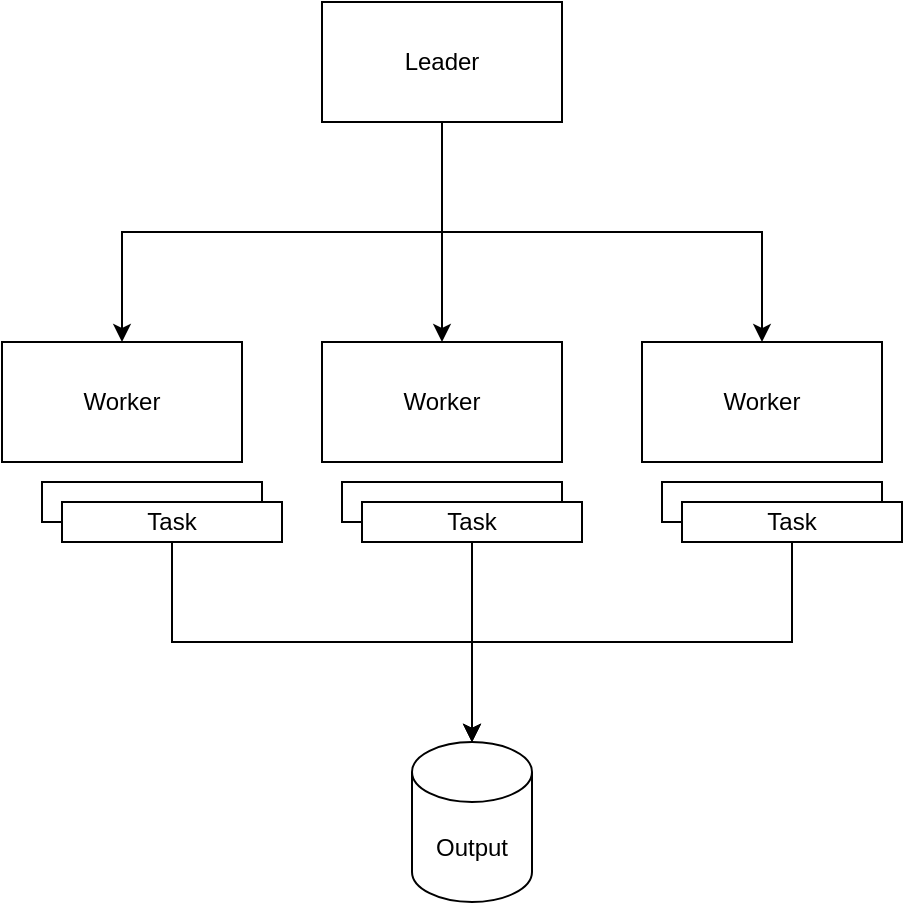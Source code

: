 <mxfile version="21.2.8" type="device" pages="9">
  <diagram name="Overview" id="oWB0_mLO_ln0Orr47pxH">
    <mxGraphModel dx="1265" dy="822" grid="1" gridSize="10" guides="1" tooltips="1" connect="1" arrows="1" fold="1" page="1" pageScale="1" pageWidth="850" pageHeight="1100" math="0" shadow="0">
      <root>
        <mxCell id="0" />
        <mxCell id="1" parent="0" />
        <mxCell id="XXX4deDtFOG7z-5BDPPj-20" style="edgeStyle=orthogonalEdgeStyle;rounded=0;orthogonalLoop=1;jettySize=auto;html=1;exitX=0.5;exitY=1;exitDx=0;exitDy=0;" parent="1" source="XXX4deDtFOG7z-5BDPPj-1" target="XXX4deDtFOG7z-5BDPPj-2" edge="1">
          <mxGeometry relative="1" as="geometry" />
        </mxCell>
        <mxCell id="XXX4deDtFOG7z-5BDPPj-21" style="edgeStyle=orthogonalEdgeStyle;rounded=0;orthogonalLoop=1;jettySize=auto;html=1;exitX=0.5;exitY=1;exitDx=0;exitDy=0;" parent="1" source="XXX4deDtFOG7z-5BDPPj-1" target="XXX4deDtFOG7z-5BDPPj-3" edge="1">
          <mxGeometry relative="1" as="geometry" />
        </mxCell>
        <mxCell id="XXX4deDtFOG7z-5BDPPj-22" style="edgeStyle=orthogonalEdgeStyle;rounded=0;orthogonalLoop=1;jettySize=auto;html=1;exitX=0.5;exitY=1;exitDx=0;exitDy=0;entryX=0.5;entryY=0;entryDx=0;entryDy=0;" parent="1" source="XXX4deDtFOG7z-5BDPPj-1" target="XXX4deDtFOG7z-5BDPPj-4" edge="1">
          <mxGeometry relative="1" as="geometry" />
        </mxCell>
        <mxCell id="XXX4deDtFOG7z-5BDPPj-1" value="Leader" style="rounded=0;whiteSpace=wrap;html=1;" parent="1" vertex="1">
          <mxGeometry x="340" y="240" width="120" height="60" as="geometry" />
        </mxCell>
        <mxCell id="XXX4deDtFOG7z-5BDPPj-2" value="Worker" style="rounded=0;whiteSpace=wrap;html=1;" parent="1" vertex="1">
          <mxGeometry x="180" y="410" width="120" height="60" as="geometry" />
        </mxCell>
        <mxCell id="XXX4deDtFOG7z-5BDPPj-3" value="Worker" style="rounded=0;whiteSpace=wrap;html=1;" parent="1" vertex="1">
          <mxGeometry x="340" y="410" width="120" height="60" as="geometry" />
        </mxCell>
        <mxCell id="XXX4deDtFOG7z-5BDPPj-4" value="Worker" style="rounded=0;whiteSpace=wrap;html=1;" parent="1" vertex="1">
          <mxGeometry x="500" y="410" width="120" height="60" as="geometry" />
        </mxCell>
        <mxCell id="XXX4deDtFOG7z-5BDPPj-9" value="" style="group" parent="1" vertex="1" connectable="0">
          <mxGeometry x="200" y="480" width="120" height="30" as="geometry" />
        </mxCell>
        <mxCell id="XXX4deDtFOG7z-5BDPPj-7" value="" style="rounded=0;whiteSpace=wrap;html=1;" parent="XXX4deDtFOG7z-5BDPPj-9" vertex="1">
          <mxGeometry width="110" height="20" as="geometry" />
        </mxCell>
        <mxCell id="XXX4deDtFOG7z-5BDPPj-8" value="Task" style="rounded=0;whiteSpace=wrap;html=1;" parent="XXX4deDtFOG7z-5BDPPj-9" vertex="1">
          <mxGeometry x="10" y="10" width="110" height="20" as="geometry" />
        </mxCell>
        <mxCell id="XXX4deDtFOG7z-5BDPPj-14" value="" style="group" parent="1" vertex="1" connectable="0">
          <mxGeometry x="350" y="480" width="120" height="30" as="geometry" />
        </mxCell>
        <mxCell id="XXX4deDtFOG7z-5BDPPj-15" value="" style="rounded=0;whiteSpace=wrap;html=1;" parent="XXX4deDtFOG7z-5BDPPj-14" vertex="1">
          <mxGeometry width="110" height="20" as="geometry" />
        </mxCell>
        <mxCell id="XXX4deDtFOG7z-5BDPPj-16" value="Task" style="rounded=0;whiteSpace=wrap;html=1;" parent="XXX4deDtFOG7z-5BDPPj-14" vertex="1">
          <mxGeometry x="10" y="10" width="110" height="20" as="geometry" />
        </mxCell>
        <mxCell id="XXX4deDtFOG7z-5BDPPj-17" value="" style="group" parent="1" vertex="1" connectable="0">
          <mxGeometry x="510" y="480" width="120" height="30" as="geometry" />
        </mxCell>
        <mxCell id="XXX4deDtFOG7z-5BDPPj-18" value="" style="rounded=0;whiteSpace=wrap;html=1;" parent="XXX4deDtFOG7z-5BDPPj-17" vertex="1">
          <mxGeometry width="110" height="20" as="geometry" />
        </mxCell>
        <mxCell id="XXX4deDtFOG7z-5BDPPj-19" value="Task" style="rounded=0;whiteSpace=wrap;html=1;" parent="XXX4deDtFOG7z-5BDPPj-17" vertex="1">
          <mxGeometry x="10" y="10" width="110" height="20" as="geometry" />
        </mxCell>
        <mxCell id="XXX4deDtFOG7z-5BDPPj-23" value="Output" style="shape=cylinder3;whiteSpace=wrap;html=1;boundedLbl=1;backgroundOutline=1;size=15;" parent="1" vertex="1">
          <mxGeometry x="385" y="610" width="60" height="80" as="geometry" />
        </mxCell>
        <mxCell id="XXX4deDtFOG7z-5BDPPj-24" style="edgeStyle=orthogonalEdgeStyle;rounded=0;orthogonalLoop=1;jettySize=auto;html=1;exitX=0.5;exitY=1;exitDx=0;exitDy=0;" parent="1" source="XXX4deDtFOG7z-5BDPPj-8" target="XXX4deDtFOG7z-5BDPPj-23" edge="1">
          <mxGeometry relative="1" as="geometry" />
        </mxCell>
        <mxCell id="XXX4deDtFOG7z-5BDPPj-25" style="edgeStyle=orthogonalEdgeStyle;rounded=0;orthogonalLoop=1;jettySize=auto;html=1;exitX=0.5;exitY=1;exitDx=0;exitDy=0;" parent="1" source="XXX4deDtFOG7z-5BDPPj-16" target="XXX4deDtFOG7z-5BDPPj-23" edge="1">
          <mxGeometry relative="1" as="geometry" />
        </mxCell>
        <mxCell id="XXX4deDtFOG7z-5BDPPj-26" style="edgeStyle=orthogonalEdgeStyle;rounded=0;orthogonalLoop=1;jettySize=auto;html=1;exitX=0.5;exitY=1;exitDx=0;exitDy=0;entryX=0.5;entryY=0;entryDx=0;entryDy=0;entryPerimeter=0;" parent="1" source="XXX4deDtFOG7z-5BDPPj-19" target="XXX4deDtFOG7z-5BDPPj-23" edge="1">
          <mxGeometry relative="1" as="geometry" />
        </mxCell>
      </root>
    </mxGraphModel>
  </diagram>
  <diagram name="State" id="fVfvgPSuUhQM1omz4P9k">
    <mxGraphModel dx="1265" dy="822" grid="1" gridSize="10" guides="1" tooltips="1" connect="1" arrows="1" fold="1" page="1" pageScale="1" pageWidth="850" pageHeight="1100" math="0" shadow="0">
      <root>
        <mxCell id="doXr5QOEYDihdg-rOevN-0" />
        <mxCell id="7XdSsowx7mbbuxgZTfpZ-8" value="Layers" style="" parent="doXr5QOEYDihdg-rOevN-0" />
        <mxCell id="7XdSsowx7mbbuxgZTfpZ-11" value="" style="group" parent="7XdSsowx7mbbuxgZTfpZ-8" vertex="1" connectable="0">
          <mxGeometry x="110" y="220" width="610" height="160" as="geometry" />
        </mxCell>
        <mxCell id="7XdSsowx7mbbuxgZTfpZ-9" value="" style="rounded=0;whiteSpace=wrap;html=1;dashed=1;fillColor=#f5f5f5;fontColor=#333333;strokeColor=#666666;" parent="7XdSsowx7mbbuxgZTfpZ-11" vertex="1">
          <mxGeometry width="610" height="160" as="geometry" />
        </mxCell>
        <mxCell id="7XdSsowx7mbbuxgZTfpZ-10" value="Leader" style="text;html=1;strokeColor=none;fillColor=none;align=center;verticalAlign=middle;whiteSpace=wrap;rounded=0;fontStyle=1" parent="7XdSsowx7mbbuxgZTfpZ-11" vertex="1">
          <mxGeometry width="50.137" height="30" as="geometry" />
        </mxCell>
        <mxCell id="7XdSsowx7mbbuxgZTfpZ-12" value="" style="group" parent="7XdSsowx7mbbuxgZTfpZ-8" vertex="1" connectable="0">
          <mxGeometry x="110" y="390" width="610" height="90" as="geometry" />
        </mxCell>
        <mxCell id="7XdSsowx7mbbuxgZTfpZ-13" value="" style="rounded=0;whiteSpace=wrap;html=1;dashed=1;fillColor=#f5f5f5;fontColor=#333333;strokeColor=#666666;" parent="7XdSsowx7mbbuxgZTfpZ-12" vertex="1">
          <mxGeometry width="610" height="90" as="geometry" />
        </mxCell>
        <mxCell id="7XdSsowx7mbbuxgZTfpZ-14" value="Worker" style="text;html=1;strokeColor=none;fillColor=none;align=center;verticalAlign=middle;whiteSpace=wrap;rounded=0;fontStyle=1" parent="7XdSsowx7mbbuxgZTfpZ-12" vertex="1">
          <mxGeometry width="50.137" height="16.875" as="geometry" />
        </mxCell>
        <mxCell id="7XdSsowx7mbbuxgZTfpZ-15" value="" style="group" parent="7XdSsowx7mbbuxgZTfpZ-8" vertex="1" connectable="0">
          <mxGeometry x="110" y="490" width="610" height="50" as="geometry" />
        </mxCell>
        <mxCell id="7XdSsowx7mbbuxgZTfpZ-16" value="" style="rounded=0;whiteSpace=wrap;html=1;dashed=1;fillColor=#f5f5f5;fontColor=#333333;strokeColor=#666666;" parent="7XdSsowx7mbbuxgZTfpZ-15" vertex="1">
          <mxGeometry width="610" height="50" as="geometry" />
        </mxCell>
        <mxCell id="7XdSsowx7mbbuxgZTfpZ-17" value="Task" style="text;html=1;strokeColor=none;fillColor=none;align=center;verticalAlign=middle;whiteSpace=wrap;rounded=0;fontStyle=1" parent="7XdSsowx7mbbuxgZTfpZ-15" vertex="1">
          <mxGeometry width="50.137" height="9.375" as="geometry" />
        </mxCell>
        <mxCell id="doXr5QOEYDihdg-rOevN-1" style="locked=1;" parent="doXr5QOEYDihdg-rOevN-0" />
        <mxCell id="doXr5QOEYDihdg-rOevN-2" style="edgeStyle=orthogonalEdgeStyle;rounded=0;orthogonalLoop=1;jettySize=auto;html=1;exitX=0.5;exitY=1;exitDx=0;exitDy=0;" parent="doXr5QOEYDihdg-rOevN-1" source="doXr5QOEYDihdg-rOevN-5" target="doXr5QOEYDihdg-rOevN-6" edge="1">
          <mxGeometry relative="1" as="geometry" />
        </mxCell>
        <mxCell id="doXr5QOEYDihdg-rOevN-3" style="edgeStyle=orthogonalEdgeStyle;rounded=0;orthogonalLoop=1;jettySize=auto;html=1;exitX=0.5;exitY=1;exitDx=0;exitDy=0;" parent="doXr5QOEYDihdg-rOevN-1" source="doXr5QOEYDihdg-rOevN-5" target="doXr5QOEYDihdg-rOevN-7" edge="1">
          <mxGeometry relative="1" as="geometry" />
        </mxCell>
        <mxCell id="doXr5QOEYDihdg-rOevN-4" style="edgeStyle=orthogonalEdgeStyle;rounded=0;orthogonalLoop=1;jettySize=auto;html=1;exitX=0.5;exitY=1;exitDx=0;exitDy=0;entryX=0.5;entryY=0;entryDx=0;entryDy=0;" parent="doXr5QOEYDihdg-rOevN-1" source="doXr5QOEYDihdg-rOevN-5" target="doXr5QOEYDihdg-rOevN-8" edge="1">
          <mxGeometry relative="1" as="geometry" />
        </mxCell>
        <mxCell id="doXr5QOEYDihdg-rOevN-5" value="Leader" style="rounded=0;whiteSpace=wrap;html=1;" parent="doXr5QOEYDihdg-rOevN-1" vertex="1">
          <mxGeometry x="340" y="240" width="120" height="60" as="geometry" />
        </mxCell>
        <mxCell id="doXr5QOEYDihdg-rOevN-6" value="Worker" style="rounded=0;whiteSpace=wrap;html=1;" parent="doXr5QOEYDihdg-rOevN-1" vertex="1">
          <mxGeometry x="180" y="410" width="120" height="60" as="geometry" />
        </mxCell>
        <mxCell id="doXr5QOEYDihdg-rOevN-7" value="Worker" style="rounded=0;whiteSpace=wrap;html=1;" parent="doXr5QOEYDihdg-rOevN-1" vertex="1">
          <mxGeometry x="340" y="410" width="120" height="60" as="geometry" />
        </mxCell>
        <mxCell id="doXr5QOEYDihdg-rOevN-8" value="Worker" style="rounded=0;whiteSpace=wrap;html=1;" parent="doXr5QOEYDihdg-rOevN-1" vertex="1">
          <mxGeometry x="500" y="410" width="120" height="60" as="geometry" />
        </mxCell>
        <mxCell id="doXr5QOEYDihdg-rOevN-9" value="" style="group" parent="doXr5QOEYDihdg-rOevN-1" vertex="1" connectable="0">
          <mxGeometry x="200" y="497" width="120" height="30" as="geometry" />
        </mxCell>
        <mxCell id="doXr5QOEYDihdg-rOevN-10" value="" style="rounded=0;whiteSpace=wrap;html=1;" parent="doXr5QOEYDihdg-rOevN-9" vertex="1">
          <mxGeometry width="110" height="20" as="geometry" />
        </mxCell>
        <mxCell id="doXr5QOEYDihdg-rOevN-11" value="Task" style="rounded=0;whiteSpace=wrap;html=1;" parent="doXr5QOEYDihdg-rOevN-9" vertex="1">
          <mxGeometry x="10" y="10" width="110" height="20" as="geometry" />
        </mxCell>
        <mxCell id="doXr5QOEYDihdg-rOevN-12" value="" style="group" parent="doXr5QOEYDihdg-rOevN-1" vertex="1" connectable="0">
          <mxGeometry x="350" y="497" width="120" height="30" as="geometry" />
        </mxCell>
        <mxCell id="doXr5QOEYDihdg-rOevN-13" value="" style="rounded=0;whiteSpace=wrap;html=1;" parent="doXr5QOEYDihdg-rOevN-12" vertex="1">
          <mxGeometry width="110" height="20" as="geometry" />
        </mxCell>
        <mxCell id="doXr5QOEYDihdg-rOevN-14" value="Task" style="rounded=0;whiteSpace=wrap;html=1;" parent="doXr5QOEYDihdg-rOevN-12" vertex="1">
          <mxGeometry x="10" y="10" width="110" height="20" as="geometry" />
        </mxCell>
        <mxCell id="doXr5QOEYDihdg-rOevN-15" value="" style="group" parent="doXr5QOEYDihdg-rOevN-1" vertex="1" connectable="0">
          <mxGeometry x="510" y="497" width="120" height="30" as="geometry" />
        </mxCell>
        <mxCell id="doXr5QOEYDihdg-rOevN-16" value="" style="rounded=0;whiteSpace=wrap;html=1;" parent="doXr5QOEYDihdg-rOevN-15" vertex="1">
          <mxGeometry width="110" height="20" as="geometry" />
        </mxCell>
        <mxCell id="doXr5QOEYDihdg-rOevN-17" value="Task" style="rounded=0;whiteSpace=wrap;html=1;" parent="doXr5QOEYDihdg-rOevN-15" vertex="1">
          <mxGeometry x="10" y="10" width="110" height="20" as="geometry" />
        </mxCell>
        <mxCell id="doXr5QOEYDihdg-rOevN-18" value="Output" style="shape=cylinder3;whiteSpace=wrap;html=1;boundedLbl=1;backgroundOutline=1;size=15;" parent="doXr5QOEYDihdg-rOevN-1" vertex="1">
          <mxGeometry x="385" y="610" width="60" height="80" as="geometry" />
        </mxCell>
        <mxCell id="doXr5QOEYDihdg-rOevN-19" style="edgeStyle=orthogonalEdgeStyle;rounded=0;orthogonalLoop=1;jettySize=auto;html=1;exitX=0.5;exitY=1;exitDx=0;exitDy=0;" parent="doXr5QOEYDihdg-rOevN-1" source="doXr5QOEYDihdg-rOevN-11" target="doXr5QOEYDihdg-rOevN-18" edge="1">
          <mxGeometry relative="1" as="geometry" />
        </mxCell>
        <mxCell id="doXr5QOEYDihdg-rOevN-20" style="edgeStyle=orthogonalEdgeStyle;rounded=0;orthogonalLoop=1;jettySize=auto;html=1;exitX=0.5;exitY=1;exitDx=0;exitDy=0;" parent="doXr5QOEYDihdg-rOevN-1" source="doXr5QOEYDihdg-rOevN-14" target="doXr5QOEYDihdg-rOevN-18" edge="1">
          <mxGeometry relative="1" as="geometry" />
        </mxCell>
        <mxCell id="doXr5QOEYDihdg-rOevN-21" style="edgeStyle=orthogonalEdgeStyle;rounded=0;orthogonalLoop=1;jettySize=auto;html=1;exitX=0.5;exitY=1;exitDx=0;exitDy=0;entryX=0.5;entryY=0;entryDx=0;entryDy=0;entryPerimeter=0;" parent="doXr5QOEYDihdg-rOevN-1" source="doXr5QOEYDihdg-rOevN-17" target="doXr5QOEYDihdg-rOevN-18" edge="1">
          <mxGeometry relative="1" as="geometry" />
        </mxCell>
        <mxCell id="7XdSsowx7mbbuxgZTfpZ-0" value="States" style="locked=1;" parent="doXr5QOEYDihdg-rOevN-0" />
        <mxCell id="7XdSsowx7mbbuxgZTfpZ-3" value="&amp;nbsp;Workers online" style="rounded=0;whiteSpace=wrap;html=1;fillColor=#f8cecc;strokeColor=#b85450;" parent="7XdSsowx7mbbuxgZTfpZ-0" vertex="1">
          <mxGeometry x="277.5" y="290" width="90" height="20" as="geometry" />
        </mxCell>
        <mxCell id="7XdSsowx7mbbuxgZTfpZ-4" value="" style="rounded=0;whiteSpace=wrap;html=1;fillColor=#f8cecc;strokeColor=#b85450;" parent="7XdSsowx7mbbuxgZTfpZ-0" vertex="1">
          <mxGeometry x="580" y="450" width="100" height="20" as="geometry" />
        </mxCell>
        <mxCell id="7XdSsowx7mbbuxgZTfpZ-6" value="Jobs running" style="rounded=0;whiteSpace=wrap;html=1;fillColor=#f8cecc;strokeColor=#b85450;" parent="7XdSsowx7mbbuxgZTfpZ-0" vertex="1">
          <mxGeometry x="380" y="290" width="90" height="20" as="geometry" />
        </mxCell>
        <mxCell id="7XdSsowx7mbbuxgZTfpZ-7" value="Tasks running" style="rounded=0;whiteSpace=wrap;html=1;fillColor=#f8cecc;strokeColor=#b85450;" parent="7XdSsowx7mbbuxgZTfpZ-0" vertex="1">
          <mxGeometry x="480" y="290" width="80" height="20" as="geometry" />
        </mxCell>
        <mxCell id="kAGpmy-Yl1a8Oy_vVnl0-0" value="Tasks progress" style="rounded=0;whiteSpace=wrap;html=1;fillColor=#f8cecc;strokeColor=#b85450;" parent="7XdSsowx7mbbuxgZTfpZ-0" vertex="1">
          <mxGeometry x="425" y="520" width="85" height="20" as="geometry" />
        </mxCell>
        <mxCell id="kAGpmy-Yl1a8Oy_vVnl0-1" value="Tasks progress" style="rounded=0;whiteSpace=wrap;html=1;fillColor=#f8cecc;strokeColor=#b85450;" parent="7XdSsowx7mbbuxgZTfpZ-0" vertex="1">
          <mxGeometry x="600" y="520" width="85" height="20" as="geometry" />
        </mxCell>
        <mxCell id="kAGpmy-Yl1a8Oy_vVnl0-2" value="Tasks progress" style="rounded=0;whiteSpace=wrap;html=1;fillColor=#f8cecc;strokeColor=#b85450;" parent="7XdSsowx7mbbuxgZTfpZ-0" vertex="1">
          <mxGeometry x="280" y="520" width="85" height="20" as="geometry" />
        </mxCell>
        <mxCell id="kAGpmy-Yl1a8Oy_vVnl0-3" value="Tasks status" style="rounded=0;whiteSpace=wrap;html=1;fillColor=#f8cecc;strokeColor=#b85450;" parent="7XdSsowx7mbbuxgZTfpZ-0" vertex="1">
          <mxGeometry x="590" y="460" width="100" height="20" as="geometry" />
        </mxCell>
        <mxCell id="kAGpmy-Yl1a8Oy_vVnl0-4" value="" style="rounded=0;whiteSpace=wrap;html=1;fillColor=#f8cecc;strokeColor=#b85450;" parent="7XdSsowx7mbbuxgZTfpZ-0" vertex="1">
          <mxGeometry x="400" y="450" width="100" height="20" as="geometry" />
        </mxCell>
        <mxCell id="kAGpmy-Yl1a8Oy_vVnl0-5" value="Tasks status" style="rounded=0;whiteSpace=wrap;html=1;fillColor=#f8cecc;strokeColor=#b85450;" parent="7XdSsowx7mbbuxgZTfpZ-0" vertex="1">
          <mxGeometry x="410" y="460" width="100" height="20" as="geometry" />
        </mxCell>
        <mxCell id="kAGpmy-Yl1a8Oy_vVnl0-6" value="" style="rounded=0;whiteSpace=wrap;html=1;fillColor=#f8cecc;strokeColor=#b85450;" parent="7XdSsowx7mbbuxgZTfpZ-0" vertex="1">
          <mxGeometry x="240" y="455" width="100" height="20" as="geometry" />
        </mxCell>
        <mxCell id="kAGpmy-Yl1a8Oy_vVnl0-7" value="Tasks status" style="rounded=0;whiteSpace=wrap;html=1;fillColor=#f8cecc;strokeColor=#b85450;" parent="7XdSsowx7mbbuxgZTfpZ-0" vertex="1">
          <mxGeometry x="250" y="465" width="100" height="20" as="geometry" />
        </mxCell>
      </root>
    </mxGraphModel>
  </diagram>
  <diagram id="i-hHbP2H-65SLlwa6bKK" name="Consistency">
    <mxGraphModel dx="415" dy="822" grid="1" gridSize="10" guides="1" tooltips="1" connect="1" arrows="1" fold="1" page="1" pageScale="1" pageWidth="850" pageHeight="1100" math="0" shadow="0">
      <root>
        <mxCell id="0" />
        <mxCell id="lGZ4tLH4CPB6YFdGAsV6-23" value="BG" style="locked=1;" parent="0" />
        <mxCell id="lGZ4tLH4CPB6YFdGAsV6-25" value="" style="rounded=0;whiteSpace=wrap;html=1;dashed=1;" vertex="1" parent="lGZ4tLH4CPB6YFdGAsV6-23">
          <mxGeometry x="1050" y="320" width="540" height="70" as="geometry" />
        </mxCell>
        <mxCell id="lGZ4tLH4CPB6YFdGAsV6-26" value="" style="rounded=0;whiteSpace=wrap;html=1;dashed=1;" vertex="1" parent="lGZ4tLH4CPB6YFdGAsV6-23">
          <mxGeometry x="1050" y="390" width="540" height="70" as="geometry" />
        </mxCell>
        <mxCell id="lGZ4tLH4CPB6YFdGAsV6-27" value="" style="rounded=0;whiteSpace=wrap;html=1;dashed=1;" vertex="1" parent="lGZ4tLH4CPB6YFdGAsV6-23">
          <mxGeometry x="1050" y="460" width="540" height="70" as="geometry" />
        </mxCell>
        <mxCell id="lGZ4tLH4CPB6YFdGAsV6-28" value="" style="rounded=0;whiteSpace=wrap;html=1;dashed=1;" vertex="1" parent="lGZ4tLH4CPB6YFdGAsV6-23">
          <mxGeometry x="1050" y="530" width="540" height="70" as="geometry" />
        </mxCell>
        <mxCell id="lGZ4tLH4CPB6YFdGAsV6-29" value="" style="rounded=0;whiteSpace=wrap;html=1;dashed=1;" vertex="1" parent="lGZ4tLH4CPB6YFdGAsV6-23">
          <mxGeometry x="1050" y="600" width="540" height="70" as="geometry" />
        </mxCell>
        <mxCell id="lGZ4tLH4CPB6YFdGAsV6-43" value="" style="rounded=0;whiteSpace=wrap;html=1;dashed=1;" vertex="1" parent="lGZ4tLH4CPB6YFdGAsV6-23">
          <mxGeometry x="1050" y="250" width="540" height="70" as="geometry" />
        </mxCell>
        <mxCell id="1" style="" parent="0" />
        <mxCell id="lGZ4tLH4CPB6YFdGAsV6-3" value="NotStarted" style="rounded=1;whiteSpace=wrap;html=1;fillColor=#e1d5e7;strokeColor=#9673a6;" vertex="1" parent="1">
          <mxGeometry x="1060" y="340" width="120" height="30" as="geometry" />
        </mxCell>
        <mxCell id="lGZ4tLH4CPB6YFdGAsV6-6" value="Running" style="rounded=1;whiteSpace=wrap;html=1;fillColor=#e1d5e7;strokeColor=#9673a6;" vertex="1" parent="1">
          <mxGeometry x="1060" y="410" width="120" height="30" as="geometry" />
        </mxCell>
        <mxCell id="lGZ4tLH4CPB6YFdGAsV6-7" value="Done" style="rounded=1;whiteSpace=wrap;html=1;fillColor=#e1d5e7;strokeColor=#9673a6;" vertex="1" parent="1">
          <mxGeometry x="1060" y="620" width="120" height="30" as="geometry" />
        </mxCell>
        <mxCell id="lGZ4tLH4CPB6YFdGAsV6-8" value="NotStarted" style="rounded=1;whiteSpace=wrap;html=1;" vertex="1" parent="1">
          <mxGeometry x="1250" y="330" width="120" height="20" as="geometry" />
        </mxCell>
        <mxCell id="lGZ4tLH4CPB6YFdGAsV6-9" value="NotStarted" style="rounded=1;whiteSpace=wrap;html=1;" vertex="1" parent="1">
          <mxGeometry x="1250" y="360" width="120" height="20" as="geometry" />
        </mxCell>
        <mxCell id="lGZ4tLH4CPB6YFdGAsV6-10" value="Running" style="rounded=1;whiteSpace=wrap;html=1;" vertex="1" parent="1">
          <mxGeometry x="1250" y="400" width="120" height="20" as="geometry" />
        </mxCell>
        <mxCell id="lGZ4tLH4CPB6YFdGAsV6-11" value="Running" style="rounded=1;whiteSpace=wrap;html=1;" vertex="1" parent="1">
          <mxGeometry x="1250" y="430" width="120" height="20" as="geometry" />
        </mxCell>
        <mxCell id="lGZ4tLH4CPB6YFdGAsV6-12" value="Running" style="rounded=1;whiteSpace=wrap;html=1;fillColor=#e1d5e7;strokeColor=#9673a6;" vertex="1" parent="1">
          <mxGeometry x="1060" y="480" width="120" height="30" as="geometry" />
        </mxCell>
        <mxCell id="lGZ4tLH4CPB6YFdGAsV6-13" value="Done" style="rounded=1;whiteSpace=wrap;html=1;" vertex="1" parent="1">
          <mxGeometry x="1250" y="468" width="120" height="20" as="geometry" />
        </mxCell>
        <mxCell id="lGZ4tLH4CPB6YFdGAsV6-14" value="Running" style="rounded=1;whiteSpace=wrap;html=1;" vertex="1" parent="1">
          <mxGeometry x="1250" y="498" width="120" height="20" as="geometry" />
        </mxCell>
        <mxCell id="lGZ4tLH4CPB6YFdGAsV6-15" value="Running" style="rounded=1;whiteSpace=wrap;html=1;fillColor=#e1d5e7;strokeColor=#9673a6;" vertex="1" parent="1">
          <mxGeometry x="1060" y="550" width="120" height="30" as="geometry" />
        </mxCell>
        <mxCell id="lGZ4tLH4CPB6YFdGAsV6-16" value="Done" style="rounded=1;whiteSpace=wrap;html=1;" vertex="1" parent="1">
          <mxGeometry x="1250" y="538" width="120" height="20" as="geometry" />
        </mxCell>
        <mxCell id="lGZ4tLH4CPB6YFdGAsV6-17" value="Running" style="rounded=1;whiteSpace=wrap;html=1;" vertex="1" parent="1">
          <mxGeometry x="1250" y="568" width="120" height="20" as="geometry" />
        </mxCell>
        <mxCell id="lGZ4tLH4CPB6YFdGAsV6-19" value="NotStarted (Accepted)" style="rounded=1;whiteSpace=wrap;html=1;fillColor=#e1d5e7;strokeColor=#9673a6;" vertex="1" parent="1">
          <mxGeometry x="1060" y="270" width="120" height="30" as="geometry" />
        </mxCell>
        <mxCell id="lGZ4tLH4CPB6YFdGAsV6-30" value="Done" style="rounded=1;whiteSpace=wrap;html=1;" vertex="1" parent="1">
          <mxGeometry x="1250" y="610" width="120" height="20" as="geometry" />
        </mxCell>
        <mxCell id="lGZ4tLH4CPB6YFdGAsV6-31" value="Done" style="rounded=1;whiteSpace=wrap;html=1;" vertex="1" parent="1">
          <mxGeometry x="1250" y="640" width="120" height="20" as="geometry" />
        </mxCell>
        <mxCell id="lGZ4tLH4CPB6YFdGAsV6-32" value="NotStarted" style="rounded=1;whiteSpace=wrap;html=1;fillColor=#fff2cc;strokeColor=#d6b656;" vertex="1" parent="1">
          <mxGeometry x="1450" y="330" width="120" height="20" as="geometry" />
        </mxCell>
        <mxCell id="lGZ4tLH4CPB6YFdGAsV6-33" value="NotStarted" style="rounded=1;whiteSpace=wrap;html=1;fillColor=#fff2cc;strokeColor=#d6b656;" vertex="1" parent="1">
          <mxGeometry x="1450" y="360" width="120" height="20" as="geometry" />
        </mxCell>
        <mxCell id="lGZ4tLH4CPB6YFdGAsV6-34" value="Running" style="rounded=1;whiteSpace=wrap;html=1;fillColor=#fff2cc;strokeColor=#d6b656;" vertex="1" parent="1">
          <mxGeometry x="1450" y="400" width="120" height="20" as="geometry" />
        </mxCell>
        <mxCell id="lGZ4tLH4CPB6YFdGAsV6-35" value="Running" style="rounded=1;whiteSpace=wrap;html=1;fillColor=#fff2cc;strokeColor=#d6b656;" vertex="1" parent="1">
          <mxGeometry x="1450" y="430" width="120" height="20" as="geometry" />
        </mxCell>
        <mxCell id="lGZ4tLH4CPB6YFdGAsV6-36" value="Done" style="rounded=1;whiteSpace=wrap;html=1;fillColor=#fff2cc;strokeColor=#d6b656;" vertex="1" parent="1">
          <mxGeometry x="1450" y="468" width="120" height="20" as="geometry" />
        </mxCell>
        <mxCell id="lGZ4tLH4CPB6YFdGAsV6-37" value="Running" style="rounded=1;whiteSpace=wrap;html=1;fillColor=#fff2cc;strokeColor=#d6b656;" vertex="1" parent="1">
          <mxGeometry x="1450" y="498" width="120" height="20" as="geometry" />
        </mxCell>
        <mxCell id="lGZ4tLH4CPB6YFdGAsV6-38" value="Done" style="rounded=1;whiteSpace=wrap;html=1;fillColor=#fff2cc;strokeColor=#d6b656;" vertex="1" parent="1">
          <mxGeometry x="1450" y="538" width="120" height="20" as="geometry" />
        </mxCell>
        <mxCell id="lGZ4tLH4CPB6YFdGAsV6-39" value="Done" style="rounded=1;whiteSpace=wrap;html=1;fillColor=#f8cecc;strokeColor=#b85450;" vertex="1" parent="1">
          <mxGeometry x="1450" y="568" width="120" height="20" as="geometry" />
        </mxCell>
        <mxCell id="lGZ4tLH4CPB6YFdGAsV6-40" value="Done" style="rounded=1;whiteSpace=wrap;html=1;fillColor=#fff2cc;strokeColor=#d6b656;" vertex="1" parent="1">
          <mxGeometry x="1450" y="610" width="120" height="20" as="geometry" />
        </mxCell>
        <mxCell id="lGZ4tLH4CPB6YFdGAsV6-41" value="Done" style="rounded=1;whiteSpace=wrap;html=1;fillColor=#fff2cc;strokeColor=#d6b656;" vertex="1" parent="1">
          <mxGeometry x="1450" y="640" width="120" height="20" as="geometry" />
        </mxCell>
        <mxCell id="lGZ4tLH4CPB6YFdGAsV6-42" value="API Response" style="text;html=1;strokeColor=none;fillColor=none;align=center;verticalAlign=middle;whiteSpace=wrap;rounded=0;fontStyle=1" vertex="1" parent="1">
          <mxGeometry x="1075" y="210" width="90" height="30" as="geometry" />
        </mxCell>
        <mxCell id="lGZ4tLH4CPB6YFdGAsV6-44" value="NotStarted" style="rounded=1;whiteSpace=wrap;html=1;" vertex="1" parent="1">
          <mxGeometry x="1250" y="260" width="120" height="20" as="geometry" />
        </mxCell>
        <mxCell id="lGZ4tLH4CPB6YFdGAsV6-45" value="NotStarted" style="rounded=1;whiteSpace=wrap;html=1;" vertex="1" parent="1">
          <mxGeometry x="1250" y="290" width="120" height="20" as="geometry" />
        </mxCell>
        <mxCell id="lGZ4tLH4CPB6YFdGAsV6-46" value="Cache" style="text;html=1;strokeColor=none;fillColor=none;align=center;verticalAlign=middle;whiteSpace=wrap;rounded=0;fontStyle=1" vertex="1" parent="1">
          <mxGeometry x="1265" y="210" width="90" height="30" as="geometry" />
        </mxCell>
        <mxCell id="lGZ4tLH4CPB6YFdGAsV6-47" value="Worker State" style="text;html=1;strokeColor=none;fillColor=none;align=center;verticalAlign=middle;whiteSpace=wrap;rounded=0;fontStyle=1" vertex="1" parent="1">
          <mxGeometry x="1465" y="210" width="90" height="30" as="geometry" />
        </mxCell>
      </root>
    </mxGraphModel>
  </diagram>
  <diagram id="bIedsJ3fE37k9xCP9uh2" name="Start Job">
    <mxGraphModel dx="2115" dy="822" grid="1" gridSize="10" guides="1" tooltips="1" connect="1" arrows="1" fold="1" page="1" pageScale="1" pageWidth="850" pageHeight="1100" math="0" shadow="0">
      <root>
        <mxCell id="0" />
        <mxCell id="5M29ZxuVkydaEtLrXNj4-8" value="Groups" style="locked=1;" parent="0" />
        <mxCell id="5M29ZxuVkydaEtLrXNj4-14" value="" style="group" parent="5M29ZxuVkydaEtLrXNj4-8" vertex="1" connectable="0">
          <mxGeometry x="40" y="430" width="180" height="150" as="geometry" />
        </mxCell>
        <mxCell id="5M29ZxuVkydaEtLrXNj4-12" value="" style="rounded=0;whiteSpace=wrap;html=1;" parent="5M29ZxuVkydaEtLrXNj4-14" vertex="1">
          <mxGeometry width="180" height="150" as="geometry" />
        </mxCell>
        <mxCell id="5M29ZxuVkydaEtLrXNj4-13" value="Distributed FS" style="text;html=1;strokeColor=none;fillColor=none;align=center;verticalAlign=middle;whiteSpace=wrap;rounded=0;fontStyle=1" parent="5M29ZxuVkydaEtLrXNj4-14" vertex="1">
          <mxGeometry width="90" height="34.615" as="geometry" />
        </mxCell>
        <mxCell id="1" style="" parent="0" />
        <mxCell id="5M29ZxuVkydaEtLrXNj4-15" style="edgeStyle=orthogonalEdgeStyle;rounded=0;orthogonalLoop=1;jettySize=auto;html=1;exitX=0.5;exitY=1;exitDx=0;exitDy=0;entryX=0.5;entryY=0;entryDx=0;entryDy=0;" parent="1" source="5M29ZxuVkydaEtLrXNj4-1" target="5M29ZxuVkydaEtLrXNj4-12" edge="1">
          <mxGeometry relative="1" as="geometry" />
        </mxCell>
        <mxCell id="5M29ZxuVkydaEtLrXNj4-24" style="edgeStyle=orthogonalEdgeStyle;rounded=0;orthogonalLoop=1;jettySize=auto;html=1;exitX=1;exitY=0.5;exitDx=0;exitDy=0;dashed=1;jumpStyle=arc;dashPattern=12 12;fillColor=#e1d5e7;strokeColor=#9673a6;" parent="1" source="nwbvWnXe0Ayoyyjq8Bex-1" target="5M29ZxuVkydaEtLrXNj4-18" edge="1">
          <mxGeometry relative="1" as="geometry" />
        </mxCell>
        <mxCell id="5M29ZxuVkydaEtLrXNj4-25" style="edgeStyle=orthogonalEdgeStyle;rounded=0;orthogonalLoop=1;jettySize=auto;html=1;exitX=1;exitY=0.5;exitDx=0;exitDy=0;entryX=0;entryY=0.5;entryDx=0;entryDy=0;dashed=1;jumpStyle=arc;dashPattern=12 12;fillColor=#e1d5e7;strokeColor=#9673a6;" parent="1" source="nwbvWnXe0Ayoyyjq8Bex-1" target="5M29ZxuVkydaEtLrXNj4-19" edge="1">
          <mxGeometry relative="1" as="geometry" />
        </mxCell>
        <mxCell id="nwbvWnXe0Ayoyyjq8Bex-5" value="Submit job&amp;nbsp;&lt;br&gt;if free slots" style="edgeLabel;html=1;align=center;verticalAlign=middle;resizable=0;points=[];" vertex="1" connectable="0" parent="5M29ZxuVkydaEtLrXNj4-25">
          <mxGeometry x="-0.667" y="-1" relative="1" as="geometry">
            <mxPoint as="offset" />
          </mxGeometry>
        </mxCell>
        <mxCell id="5M29ZxuVkydaEtLrXNj4-27" style="edgeStyle=orthogonalEdgeStyle;rounded=0;orthogonalLoop=1;jettySize=auto;html=1;exitX=0.5;exitY=1;exitDx=0;exitDy=0;entryX=1;entryY=0.5;entryDx=0;entryDy=0;fillColor=#f8cecc;strokeColor=#b85450;dashed=1;jumpStyle=arc;" parent="1" source="5M29ZxuVkydaEtLrXNj4-1" target="5M29ZxuVkydaEtLrXNj4-9" edge="1">
          <mxGeometry relative="1" as="geometry" />
        </mxCell>
        <mxCell id="5M29ZxuVkydaEtLrXNj4-29" style="edgeStyle=orthogonalEdgeStyle;rounded=0;orthogonalLoop=1;jettySize=auto;html=1;exitX=0.5;exitY=1;exitDx=0;exitDy=0;entryX=1;entryY=0.5;entryDx=0;entryDy=0;fillColor=#f8cecc;strokeColor=#b85450;dashed=1;jumpStyle=arc;" parent="1" source="5M29ZxuVkydaEtLrXNj4-1" target="5M29ZxuVkydaEtLrXNj4-6" edge="1">
          <mxGeometry relative="1" as="geometry" />
        </mxCell>
        <mxCell id="5M29ZxuVkydaEtLrXNj4-31" style="edgeStyle=orthogonalEdgeStyle;rounded=0;orthogonalLoop=1;jettySize=auto;html=1;exitX=0.5;exitY=1;exitDx=0;exitDy=0;entryX=1;entryY=0.5;entryDx=0;entryDy=0;dashed=1;fillColor=#f8cecc;strokeColor=#b85450;jumpStyle=arc;" parent="1" source="5M29ZxuVkydaEtLrXNj4-1" target="5M29ZxuVkydaEtLrXNj4-11" edge="1">
          <mxGeometry relative="1" as="geometry" />
        </mxCell>
        <mxCell id="5M29ZxuVkydaEtLrXNj4-36" style="edgeStyle=orthogonalEdgeStyle;rounded=0;orthogonalLoop=1;jettySize=auto;html=1;exitX=0.5;exitY=1;exitDx=0;exitDy=0;entryX=1;entryY=0.5;entryDx=0;entryDy=0;dashed=1;fillColor=#e1d5e7;strokeColor=#9673a6;jumpStyle=arc;" parent="1" source="5M29ZxuVkydaEtLrXNj4-1" target="5M29ZxuVkydaEtLrXNj4-23" edge="1">
          <mxGeometry relative="1" as="geometry" />
        </mxCell>
        <mxCell id="5M29ZxuVkydaEtLrXNj4-58" style="edgeStyle=orthogonalEdgeStyle;rounded=0;orthogonalLoop=1;jettySize=auto;html=1;exitX=0.5;exitY=0;exitDx=0;exitDy=0;entryX=0.5;entryY=0;entryDx=0;entryDy=0;fillColor=#e1d5e7;strokeColor=#9673a6;dashed=1;dashPattern=1 2;" parent="1" source="5M29ZxuVkydaEtLrXNj4-1" target="5M29ZxuVkydaEtLrXNj4-18" edge="1">
          <mxGeometry relative="1" as="geometry" />
        </mxCell>
        <mxCell id="5M29ZxuVkydaEtLrXNj4-59" style="edgeStyle=orthogonalEdgeStyle;rounded=0;orthogonalLoop=1;jettySize=auto;html=1;exitX=0.5;exitY=0;exitDx=0;exitDy=0;entryX=1;entryY=0.5;entryDx=0;entryDy=0;dashed=1;dashPattern=1 2;fillColor=#e1d5e7;strokeColor=#9673a6;" parent="1" source="5M29ZxuVkydaEtLrXNj4-1" target="5M29ZxuVkydaEtLrXNj4-19" edge="1">
          <mxGeometry relative="1" as="geometry" />
        </mxCell>
        <mxCell id="nwbvWnXe0Ayoyyjq8Bex-25" value="Worker Status" style="edgeLabel;html=1;align=center;verticalAlign=middle;resizable=0;points=[];" vertex="1" connectable="0" parent="5M29ZxuVkydaEtLrXNj4-59">
          <mxGeometry x="-0.718" y="1" relative="1" as="geometry">
            <mxPoint as="offset" />
          </mxGeometry>
        </mxCell>
        <mxCell id="5M29ZxuVkydaEtLrXNj4-1" value="Leader" style="rounded=0;whiteSpace=wrap;html=1;" parent="1" vertex="1">
          <mxGeometry x="50" y="240" width="120" height="60" as="geometry" />
        </mxCell>
        <mxCell id="5M29ZxuVkydaEtLrXNj4-28" style="edgeStyle=orthogonalEdgeStyle;rounded=0;orthogonalLoop=1;jettySize=auto;html=1;exitX=1;exitY=0.5;exitDx=0;exitDy=0;entryX=0;entryY=0.5;entryDx=0;entryDy=0;fillColor=#f8cecc;strokeColor=#b85450;dashed=1;jumpStyle=arc;" parent="1" source="5M29ZxuVkydaEtLrXNj4-9" target="5M29ZxuVkydaEtLrXNj4-20" edge="1">
          <mxGeometry relative="1" as="geometry" />
        </mxCell>
        <mxCell id="5M29ZxuVkydaEtLrXNj4-9" value="File 1" style="rounded=1;whiteSpace=wrap;html=1;" parent="1" vertex="1">
          <mxGeometry x="60" y="460" width="120" height="20" as="geometry" />
        </mxCell>
        <mxCell id="5M29ZxuVkydaEtLrXNj4-32" style="edgeStyle=orthogonalEdgeStyle;rounded=0;orthogonalLoop=1;jettySize=auto;html=1;exitX=1;exitY=0.5;exitDx=0;exitDy=0;dashed=1;fillColor=#f8cecc;strokeColor=#b85450;jumpStyle=arc;" parent="1" source="5M29ZxuVkydaEtLrXNj4-11" target="5M29ZxuVkydaEtLrXNj4-22" edge="1">
          <mxGeometry relative="1" as="geometry" />
        </mxCell>
        <mxCell id="5M29ZxuVkydaEtLrXNj4-11" value="File 3" style="rounded=1;whiteSpace=wrap;html=1;" parent="1" vertex="1">
          <mxGeometry x="60" y="520" width="120" height="20" as="geometry" />
        </mxCell>
        <mxCell id="5M29ZxuVkydaEtLrXNj4-30" style="edgeStyle=orthogonalEdgeStyle;rounded=0;orthogonalLoop=1;jettySize=auto;html=1;exitX=1;exitY=0.5;exitDx=0;exitDy=0;dashed=1;fillColor=#f8cecc;strokeColor=#b85450;jumpStyle=arc;" parent="1" source="5M29ZxuVkydaEtLrXNj4-6" target="5M29ZxuVkydaEtLrXNj4-21" edge="1">
          <mxGeometry relative="1" as="geometry" />
        </mxCell>
        <mxCell id="5M29ZxuVkydaEtLrXNj4-6" value="File 2" style="rounded=1;whiteSpace=wrap;html=1;" parent="1" vertex="1">
          <mxGeometry x="60" y="490" width="120" height="20" as="geometry" />
        </mxCell>
        <mxCell id="5M29ZxuVkydaEtLrXNj4-18" value="Worker W0" style="rounded=0;whiteSpace=wrap;html=1;" parent="1" vertex="1">
          <mxGeometry x="425" y="240" width="120" height="60" as="geometry" />
        </mxCell>
        <mxCell id="5M29ZxuVkydaEtLrXNj4-19" value="Worker W1" style="rounded=0;whiteSpace=wrap;html=1;" parent="1" vertex="1">
          <mxGeometry x="425" y="390" width="120" height="60" as="geometry" />
        </mxCell>
        <mxCell id="5M29ZxuVkydaEtLrXNj4-20" value="Task Slot W0T0" style="rounded=1;whiteSpace=wrap;html=1;" parent="1" vertex="1">
          <mxGeometry x="440" y="310" width="120" height="30" as="geometry" />
        </mxCell>
        <mxCell id="5M29ZxuVkydaEtLrXNj4-21" value="Task Slot W1T0" style="rounded=1;whiteSpace=wrap;html=1;" parent="1" vertex="1">
          <mxGeometry x="450" y="460" width="120" height="30" as="geometry" />
        </mxCell>
        <mxCell id="5M29ZxuVkydaEtLrXNj4-22" value="Task Slot W1T1" style="rounded=1;whiteSpace=wrap;html=1;" parent="1" vertex="1">
          <mxGeometry x="450" y="500" width="120" height="30" as="geometry" />
        </mxCell>
        <mxCell id="5M29ZxuVkydaEtLrXNj4-35" style="edgeStyle=orthogonalEdgeStyle;rounded=0;orthogonalLoop=1;jettySize=auto;html=1;exitX=1;exitY=0.5;exitDx=0;exitDy=0;entryX=0.5;entryY=1;entryDx=0;entryDy=0;dashed=1;fillColor=#fff2cc;strokeColor=#d6b656;jumpStyle=arc;" parent="1" source="5M29ZxuVkydaEtLrXNj4-23" target="5M29ZxuVkydaEtLrXNj4-22" edge="1">
          <mxGeometry relative="1" as="geometry" />
        </mxCell>
        <mxCell id="5M29ZxuVkydaEtLrXNj4-23" value="File 4" style="rounded=1;whiteSpace=wrap;html=1;" parent="1" vertex="1">
          <mxGeometry x="60" y="550" width="120" height="20" as="geometry" />
        </mxCell>
        <mxCell id="zQhwZ9JirJqZ1UEbRT5m-1" value="&lt;font style=&quot;font-size: 18px;&quot;&gt;2&lt;/font&gt;" style="ellipse;whiteSpace=wrap;html=1;aspect=fixed;fillColor=#e1d5e7;strokeColor=#9673a6;fontStyle=1" parent="1" vertex="1">
          <mxGeometry x="190" y="240" width="30" height="30" as="geometry" />
        </mxCell>
        <mxCell id="nwbvWnXe0Ayoyyjq8Bex-1" value="Background tasks" style="rounded=1;whiteSpace=wrap;html=1;fillColor=#f5f5f5;strokeColor=#666666;fontColor=#333333;" vertex="1" parent="1">
          <mxGeometry x="100" y="230" width="80" height="30" as="geometry" />
        </mxCell>
        <mxCell id="nwbvWnXe0Ayoyyjq8Bex-4" value="Accepted" style="endArrow=classic;html=1;rounded=0;exitX=0;exitY=0.75;exitDx=0;exitDy=0;" edge="1" parent="1" source="5M29ZxuVkydaEtLrXNj4-1">
          <mxGeometry width="50" height="50" relative="1" as="geometry">
            <mxPoint x="430" y="550" as="sourcePoint" />
            <mxPoint x="-20" y="285" as="targetPoint" />
          </mxGeometry>
        </mxCell>
        <mxCell id="nwbvWnXe0Ayoyyjq8Bex-6" value="" style="group" vertex="1" connectable="0" parent="1">
          <mxGeometry x="40" y="720" width="240" height="30" as="geometry" />
        </mxCell>
        <mxCell id="nwbvWnXe0Ayoyyjq8Bex-7" value="&lt;font style=&quot;font-size: 18px;&quot;&gt;2a&lt;/font&gt;" style="ellipse;whiteSpace=wrap;html=1;aspect=fixed;fillColor=#e1d5e7;strokeColor=#9673a6;fontStyle=1" vertex="1" parent="nwbvWnXe0Ayoyyjq8Bex-6">
          <mxGeometry width="30" height="30" as="geometry" />
        </mxCell>
        <mxCell id="nwbvWnXe0Ayoyyjq8Bex-8" value="Leader lists file and builds am execution plan. If workers are available ,it assigns files to workers and &lt;b&gt;starts a job&lt;/b&gt;." style="text;html=1;strokeColor=none;fillColor=none;align=left;verticalAlign=middle;whiteSpace=wrap;rounded=0;" vertex="1" parent="nwbvWnXe0Ayoyyjq8Bex-6">
          <mxGeometry x="40" width="200" height="30" as="geometry" />
        </mxCell>
        <mxCell id="5M29ZxuVkydaEtLrXNj4-16" value="Numbers" style="" parent="0" />
        <mxCell id="5M29ZxuVkydaEtLrXNj4-26" value="&lt;font style=&quot;font-size: 18px;&quot;&gt;1&lt;/font&gt;" style="ellipse;whiteSpace=wrap;html=1;aspect=fixed;fillColor=#e1d5e7;strokeColor=#9673a6;fontStyle=1" parent="5M29ZxuVkydaEtLrXNj4-16" vertex="1">
          <mxGeometry x="30" y="230" width="30" height="30" as="geometry" />
        </mxCell>
        <mxCell id="5M29ZxuVkydaEtLrXNj4-33" value="&lt;font style=&quot;font-size: 18px;&quot;&gt;4&lt;/font&gt;" style="ellipse;whiteSpace=wrap;html=1;aspect=fixed;fillColor=#f8cecc;strokeColor=#b85450;fontStyle=1" parent="5M29ZxuVkydaEtLrXNj4-16" vertex="1">
          <mxGeometry x="210" y="430" width="30" height="30" as="geometry" />
        </mxCell>
        <mxCell id="5M29ZxuVkydaEtLrXNj4-34" value="&lt;font style=&quot;font-size: 18px;&quot;&gt;5&lt;/font&gt;" style="ellipse;whiteSpace=wrap;html=1;aspect=fixed;fillColor=#f5f5f5;strokeColor=#666666;fontStyle=1;fontColor=#333333;" parent="5M29ZxuVkydaEtLrXNj4-16" vertex="1">
          <mxGeometry x="190" y="560" width="30" height="30" as="geometry" />
        </mxCell>
        <mxCell id="5M29ZxuVkydaEtLrXNj4-44" style="edgeStyle=orthogonalEdgeStyle;rounded=0;orthogonalLoop=1;jettySize=auto;html=1;" parent="5M29ZxuVkydaEtLrXNj4-16" source="5M29ZxuVkydaEtLrXNj4-43" target="5M29ZxuVkydaEtLrXNj4-1" edge="1">
          <mxGeometry relative="1" as="geometry" />
        </mxCell>
        <mxCell id="5M29ZxuVkydaEtLrXNj4-45" value="Program" style="edgeLabel;html=1;align=center;verticalAlign=middle;resizable=0;points=[];" parent="5M29ZxuVkydaEtLrXNj4-44" vertex="1" connectable="0">
          <mxGeometry x="-0.222" y="2" relative="1" as="geometry">
            <mxPoint as="offset" />
          </mxGeometry>
        </mxCell>
        <mxCell id="5M29ZxuVkydaEtLrXNj4-43" value="Actor" style="shape=umlActor;verticalLabelPosition=bottom;verticalAlign=top;html=1;outlineConnect=0;" parent="5M29ZxuVkydaEtLrXNj4-16" vertex="1">
          <mxGeometry x="-70" y="240" width="30" height="60" as="geometry" />
        </mxCell>
        <mxCell id="5M29ZxuVkydaEtLrXNj4-47" value="" style="group" parent="5M29ZxuVkydaEtLrXNj4-16" vertex="1" connectable="0">
          <mxGeometry x="40" y="650" width="240" height="30" as="geometry" />
        </mxCell>
        <mxCell id="5M29ZxuVkydaEtLrXNj4-38" value="&lt;font style=&quot;font-size: 18px;&quot;&gt;1&lt;/font&gt;" style="ellipse;whiteSpace=wrap;html=1;aspect=fixed;fillColor=#e1d5e7;strokeColor=#9673a6;fontStyle=1" parent="5M29ZxuVkydaEtLrXNj4-47" vertex="1">
          <mxGeometry width="30" height="30" as="geometry" />
        </mxCell>
        <mxCell id="5M29ZxuVkydaEtLrXNj4-46" value="Leader accepts a user job and validates that it&#39;s valid. Sends acceptance. &lt;b&gt;Job hasn&#39;t started yet&lt;/b&gt;" style="text;html=1;strokeColor=none;fillColor=none;align=left;verticalAlign=middle;whiteSpace=wrap;rounded=0;" parent="5M29ZxuVkydaEtLrXNj4-47" vertex="1">
          <mxGeometry x="40" width="200" height="30" as="geometry" />
        </mxCell>
        <mxCell id="5M29ZxuVkydaEtLrXNj4-50" value="" style="group" parent="5M29ZxuVkydaEtLrXNj4-16" vertex="1" connectable="0">
          <mxGeometry x="40" y="790" width="240" height="30" as="geometry" />
        </mxCell>
        <mxCell id="5M29ZxuVkydaEtLrXNj4-37" value="&lt;font style=&quot;font-size: 18px;&quot;&gt;2b&lt;/font&gt;" style="ellipse;whiteSpace=wrap;html=1;aspect=fixed;fillColor=#f5f5f5;strokeColor=#666666;fontStyle=1;fontColor=#333333;" parent="5M29ZxuVkydaEtLrXNj4-50" vertex="1">
          <mxGeometry width="30" height="30" as="geometry" />
        </mxCell>
        <mxCell id="5M29ZxuVkydaEtLrXNj4-42" value="Otherwise, it will keep re-trying until workers are available" style="text;html=1;strokeColor=none;fillColor=none;align=left;verticalAlign=middle;whiteSpace=wrap;rounded=0;" parent="5M29ZxuVkydaEtLrXNj4-50" vertex="1">
          <mxGeometry x="40" width="200" height="30" as="geometry" />
        </mxCell>
        <mxCell id="5M29ZxuVkydaEtLrXNj4-57" value="&lt;font style=&quot;font-size: 18px;&quot;&gt;3&lt;/font&gt;" style="ellipse;whiteSpace=wrap;html=1;aspect=fixed;fillColor=#e1d5e7;strokeColor=#9673a6;fontStyle=1" parent="5M29ZxuVkydaEtLrXNj4-16" vertex="1">
          <mxGeometry x="120" y="300" width="30" height="30" as="geometry" />
        </mxCell>
        <mxCell id="zQhwZ9JirJqZ1UEbRT5m-6" value="&lt;font style=&quot;font-size: 18px;&quot;&gt;3&lt;/font&gt;" style="ellipse;whiteSpace=wrap;html=1;aspect=fixed;fillColor=#f5f5f5;strokeColor=#666666;fontStyle=1;fontColor=#333333;" parent="5M29ZxuVkydaEtLrXNj4-16" vertex="1">
          <mxGeometry x="80" y="200" width="30" height="30" as="geometry" />
        </mxCell>
        <mxCell id="zQhwZ9JirJqZ1UEbRT5m-14" value="&lt;font style=&quot;font-size: 18px;&quot;&gt;6&lt;/font&gt;" style="ellipse;whiteSpace=wrap;html=1;aspect=fixed;fillColor=#f5f5f5;strokeColor=#666666;fontStyle=1;fontColor=#333333;" parent="5M29ZxuVkydaEtLrXNj4-16" vertex="1">
          <mxGeometry x="110" y="200" width="30" height="30" as="geometry" />
        </mxCell>
        <mxCell id="Kc1DCktLpZiaPYpmETjj-3" value="&lt;font style=&quot;font-size: 18px;&quot;&gt;8&lt;/font&gt;" style="ellipse;whiteSpace=wrap;html=1;aspect=fixed;fillColor=#e1d5e7;strokeColor=#9673a6;fontStyle=1" parent="5M29ZxuVkydaEtLrXNj4-16" vertex="1">
          <mxGeometry x="-20" y="340" width="30" height="30" as="geometry" />
        </mxCell>
        <mxCell id="Kc1DCktLpZiaPYpmETjj-4" value="Actor" style="shape=umlActor;verticalLabelPosition=bottom;verticalAlign=top;html=1;outlineConnect=0;" parent="5M29ZxuVkydaEtLrXNj4-16" vertex="1">
          <mxGeometry x="-70" y="355" width="30" height="60" as="geometry" />
        </mxCell>
        <mxCell id="Kc1DCktLpZiaPYpmETjj-5" style="edgeStyle=orthogonalEdgeStyle;rounded=0;orthogonalLoop=1;jettySize=auto;html=1;exitX=0.25;exitY=1;exitDx=0;exitDy=0;entryX=1;entryY=0.333;entryDx=0;entryDy=0;entryPerimeter=0;fillColor=#e1d5e7;strokeColor=#9673a6;" parent="5M29ZxuVkydaEtLrXNj4-16" source="5M29ZxuVkydaEtLrXNj4-1" target="Kc1DCktLpZiaPYpmETjj-4" edge="1">
          <mxGeometry relative="1" as="geometry" />
        </mxCell>
        <mxCell id="Kc1DCktLpZiaPYpmETjj-6" value="Data" style="edgeLabel;html=1;align=center;verticalAlign=middle;resizable=0;points=[];" parent="Kc1DCktLpZiaPYpmETjj-5" vertex="1" connectable="0">
          <mxGeometry x="0.559" relative="1" as="geometry">
            <mxPoint as="offset" />
          </mxGeometry>
        </mxCell>
        <mxCell id="5M29ZxuVkydaEtLrXNj4-54" value="" style="group" parent="5M29ZxuVkydaEtLrXNj4-16" vertex="1" connectable="0">
          <mxGeometry x="40" y="840" width="240" height="30" as="geometry" />
        </mxCell>
        <mxCell id="5M29ZxuVkydaEtLrXNj4-55" value="&lt;font style=&quot;font-size: 18px;&quot;&gt;3&lt;/font&gt;" style="ellipse;whiteSpace=wrap;html=1;aspect=fixed;fillColor=#f5f5f5;strokeColor=#666666;fontStyle=1;fontColor=#333333;" parent="5M29ZxuVkydaEtLrXNj4-54" vertex="1">
          <mxGeometry width="30" height="30" as="geometry" />
        </mxCell>
        <mxCell id="5M29ZxuVkydaEtLrXNj4-56" value="Leader does keepalive checks and communicates status w/ workers, rebalances if necessary" style="text;html=1;strokeColor=none;fillColor=none;align=left;verticalAlign=middle;whiteSpace=wrap;rounded=0;" parent="5M29ZxuVkydaEtLrXNj4-54" vertex="1">
          <mxGeometry x="40" width="200" height="30" as="geometry" />
        </mxCell>
        <mxCell id="zQhwZ9JirJqZ1UEbRT5m-10" value="" style="group" parent="5M29ZxuVkydaEtLrXNj4-16" vertex="1" connectable="0">
          <mxGeometry x="310" y="650" width="240" height="30" as="geometry" />
        </mxCell>
        <mxCell id="5M29ZxuVkydaEtLrXNj4-39" value="&lt;font style=&quot;font-size: 18px;&quot;&gt;4&lt;/font&gt;" style="ellipse;whiteSpace=wrap;html=1;aspect=fixed;fillColor=#f8cecc;strokeColor=#b85450;fontStyle=1" parent="zQhwZ9JirJqZ1UEbRT5m-10" vertex="1">
          <mxGeometry width="30" height="30" as="geometry" />
        </mxCell>
        <mxCell id="5M29ZxuVkydaEtLrXNj4-49" value="Workers read individual files, work on them" style="text;html=1;strokeColor=none;fillColor=none;align=left;verticalAlign=middle;whiteSpace=wrap;rounded=0;" parent="zQhwZ9JirJqZ1UEbRT5m-10" vertex="1">
          <mxGeometry x="40" width="200" height="30" as="geometry" />
        </mxCell>
        <mxCell id="zQhwZ9JirJqZ1UEbRT5m-11" value="" style="group" parent="5M29ZxuVkydaEtLrXNj4-16" vertex="1" connectable="0">
          <mxGeometry x="310" y="700" width="240" height="30" as="geometry" />
        </mxCell>
        <mxCell id="5M29ZxuVkydaEtLrXNj4-40" value="&lt;font style=&quot;font-size: 18px;&quot;&gt;5&lt;/font&gt;" style="ellipse;whiteSpace=wrap;html=1;aspect=fixed;fillColor=#f5f5f5;strokeColor=#666666;fontStyle=1;fontColor=#333333;" parent="zQhwZ9JirJqZ1UEbRT5m-11" vertex="1">
          <mxGeometry width="30" height="30" as="geometry" />
        </mxCell>
        <mxCell id="5M29ZxuVkydaEtLrXNj4-51" value="Once a worker frees up, the leader assigns another file to other workers" style="text;html=1;strokeColor=none;fillColor=none;align=left;verticalAlign=middle;whiteSpace=wrap;rounded=0;" parent="zQhwZ9JirJqZ1UEbRT5m-11" vertex="1">
          <mxGeometry x="40" width="200" height="30" as="geometry" />
        </mxCell>
        <mxCell id="nwbvWnXe0Ayoyyjq8Bex-24" value="" style="group" vertex="1" connectable="0" parent="5M29ZxuVkydaEtLrXNj4-16">
          <mxGeometry x="310" y="760" width="240" height="30" as="geometry" />
        </mxCell>
        <mxCell id="zQhwZ9JirJqZ1UEbRT5m-12" value="&lt;font style=&quot;font-size: 18px;&quot;&gt;6&lt;/font&gt;" style="ellipse;whiteSpace=wrap;html=1;aspect=fixed;fillColor=#f5f5f5;strokeColor=#666666;fontStyle=1;fontColor=#333333;" parent="nwbvWnXe0Ayoyyjq8Bex-24" vertex="1">
          <mxGeometry width="30" height="30" as="geometry" />
        </mxCell>
        <mxCell id="zQhwZ9JirJqZ1UEbRT5m-13" value="Leader stores job status as done or in progress through periodic checks" style="text;html=1;strokeColor=none;fillColor=none;align=left;verticalAlign=middle;whiteSpace=wrap;rounded=0;" parent="nwbvWnXe0Ayoyyjq8Bex-24" vertex="1">
          <mxGeometry x="40" width="200" height="30" as="geometry" />
        </mxCell>
        <mxCell id="nwbvWnXe0Ayoyyjq8Bex-27" value="" style="group" vertex="1" connectable="0" parent="5M29ZxuVkydaEtLrXNj4-16">
          <mxGeometry x="310" y="820" width="240" height="30" as="geometry" />
        </mxCell>
        <mxCell id="Kc1DCktLpZiaPYpmETjj-1" value="&lt;font style=&quot;font-size: 18px;&quot;&gt;8&lt;/font&gt;" style="ellipse;whiteSpace=wrap;html=1;aspect=fixed;fillColor=#e1d5e7;strokeColor=#9673a6;fontStyle=1" parent="nwbvWnXe0Ayoyyjq8Bex-27" vertex="1">
          <mxGeometry width="30" height="30" as="geometry" />
        </mxCell>
        <mxCell id="Kc1DCktLpZiaPYpmETjj-2" value="Upon request, the leader aggregates output and returns data and other status" style="text;html=1;strokeColor=none;fillColor=none;align=left;verticalAlign=middle;whiteSpace=wrap;rounded=0;" parent="nwbvWnXe0Ayoyyjq8Bex-27" vertex="1">
          <mxGeometry x="40" width="200" height="30" as="geometry" />
        </mxCell>
      </root>
    </mxGraphModel>
  </diagram>
  <diagram id="tU5IS5M5VUzlkbRqm4kK" name="IDs">
    <mxGraphModel dx="1908" dy="822" grid="1" gridSize="10" guides="1" tooltips="1" connect="1" arrows="1" fold="1" page="1" pageScale="1" pageWidth="850" pageHeight="1100" math="0" shadow="0">
      <root>
        <mxCell id="0" />
        <mxCell id="F_M-LvTnzrd9KEm2XqQd-31" value="Untitled Layer" parent="0" />
        <mxCell id="F_M-LvTnzrd9KEm2XqQd-32" style="edgeStyle=orthogonalEdgeStyle;rounded=0;orthogonalLoop=1;jettySize=auto;html=1;exitX=0.5;exitY=1;exitDx=0;exitDy=0;fillColor=#f5f5f5;strokeColor=#666666;dashed=1;" edge="1" parent="F_M-LvTnzrd9KEm2XqQd-31" source="F_M-LvTnzrd9KEm2XqQd-34">
          <mxGeometry relative="1" as="geometry">
            <mxPoint x="20" y="230" as="targetPoint" />
          </mxGeometry>
        </mxCell>
        <mxCell id="F_M-LvTnzrd9KEm2XqQd-33" style="edgeStyle=orthogonalEdgeStyle;rounded=0;orthogonalLoop=1;jettySize=auto;html=1;exitX=0.5;exitY=1;exitDx=0;exitDy=0;fillColor=#f5f5f5;strokeColor=#666666;dashed=1;" edge="1" parent="F_M-LvTnzrd9KEm2XqQd-31" source="F_M-LvTnzrd9KEm2XqQd-34">
          <mxGeometry relative="1" as="geometry">
            <mxPoint x="250" y="230" as="targetPoint" />
          </mxGeometry>
        </mxCell>
        <mxCell id="F_M-LvTnzrd9KEm2XqQd-34" value="JobID: 0" style="rounded=0;whiteSpace=wrap;html=1;fillColor=#f5f5f5;fontColor=#333333;strokeColor=#666666;dashed=1;" vertex="1" parent="F_M-LvTnzrd9KEm2XqQd-31">
          <mxGeometry x="90" y="130" width="90" height="30" as="geometry" />
        </mxCell>
        <mxCell id="F_M-LvTnzrd9KEm2XqQd-35" style="edgeStyle=orthogonalEdgeStyle;rounded=0;orthogonalLoop=1;jettySize=auto;html=1;exitX=0.5;exitY=1;exitDx=0;exitDy=0;entryX=0.5;entryY=0;entryDx=0;entryDy=0;fillColor=#f5f5f5;strokeColor=#666666;dashed=1;" edge="1" parent="F_M-LvTnzrd9KEm2XqQd-31" target="F_M-LvTnzrd9KEm2XqQd-41">
          <mxGeometry relative="1" as="geometry">
            <mxPoint x="25" y="230" as="sourcePoint" />
          </mxGeometry>
        </mxCell>
        <mxCell id="F_M-LvTnzrd9KEm2XqQd-36" style="edgeStyle=orthogonalEdgeStyle;rounded=0;orthogonalLoop=1;jettySize=auto;html=1;exitX=0.5;exitY=1;exitDx=0;exitDy=0;fillColor=#f5f5f5;strokeColor=#666666;dashed=1;" edge="1" parent="F_M-LvTnzrd9KEm2XqQd-31" target="F_M-LvTnzrd9KEm2XqQd-42">
          <mxGeometry relative="1" as="geometry">
            <mxPoint x="25" y="230" as="sourcePoint" />
          </mxGeometry>
        </mxCell>
        <mxCell id="F_M-LvTnzrd9KEm2XqQd-38" style="edgeStyle=orthogonalEdgeStyle;rounded=0;orthogonalLoop=1;jettySize=auto;html=1;exitX=0.5;exitY=1;exitDx=0;exitDy=0;fillColor=#f5f5f5;strokeColor=#666666;dashed=1;" edge="1" parent="F_M-LvTnzrd9KEm2XqQd-31" target="F_M-LvTnzrd9KEm2XqQd-43">
          <mxGeometry relative="1" as="geometry">
            <mxPoint x="255" y="230" as="sourcePoint" />
          </mxGeometry>
        </mxCell>
        <mxCell id="F_M-LvTnzrd9KEm2XqQd-39" style="edgeStyle=orthogonalEdgeStyle;rounded=0;orthogonalLoop=1;jettySize=auto;html=1;exitX=0.5;exitY=1;exitDx=0;exitDy=0;fillColor=#f5f5f5;strokeColor=#666666;dashed=1;" edge="1" parent="F_M-LvTnzrd9KEm2XqQd-31" target="F_M-LvTnzrd9KEm2XqQd-44">
          <mxGeometry relative="1" as="geometry">
            <mxPoint x="255" y="230" as="sourcePoint" />
          </mxGeometry>
        </mxCell>
        <mxCell id="F_M-LvTnzrd9KEm2XqQd-41" value="TaskID: 0" style="rounded=0;whiteSpace=wrap;html=1;fillColor=#f5f5f5;fontColor=#333333;strokeColor=#666666;dashed=1;" vertex="1" parent="F_M-LvTnzrd9KEm2XqQd-31">
          <mxGeometry x="-70" y="280" width="90" height="30" as="geometry" />
        </mxCell>
        <mxCell id="F_M-LvTnzrd9KEm2XqQd-42" value="TaskID: 1" style="rounded=0;whiteSpace=wrap;html=1;fillColor=#f5f5f5;fontColor=#333333;strokeColor=#666666;dashed=1;" vertex="1" parent="F_M-LvTnzrd9KEm2XqQd-31">
          <mxGeometry x="29" y="280" width="90" height="30" as="geometry" />
        </mxCell>
        <mxCell id="F_M-LvTnzrd9KEm2XqQd-43" value="TaskID: 0" style="rounded=0;whiteSpace=wrap;html=1;fillColor=#f5f5f5;fontColor=#333333;strokeColor=#666666;dashed=1;" vertex="1" parent="F_M-LvTnzrd9KEm2XqQd-31">
          <mxGeometry x="161" y="280" width="90" height="30" as="geometry" />
        </mxCell>
        <mxCell id="F_M-LvTnzrd9KEm2XqQd-44" value="TaskID" style="rounded=0;whiteSpace=wrap;html=1;fillColor=#f5f5f5;fontColor=#333333;strokeColor=#666666;dashed=1;" vertex="1" parent="F_M-LvTnzrd9KEm2XqQd-31">
          <mxGeometry x="260" y="280" width="90" height="30" as="geometry" />
        </mxCell>
        <mxCell id="1" style="locked=1;" parent="0" />
        <mxCell id="6Lqe9DMnJWCi0ysqdu5T-6" style="edgeStyle=orthogonalEdgeStyle;rounded=0;orthogonalLoop=1;jettySize=auto;html=1;exitX=0.5;exitY=1;exitDx=0;exitDy=0;" edge="1" parent="1" source="6Lqe9DMnJWCi0ysqdu5T-2" target="6Lqe9DMnJWCi0ysqdu5T-3">
          <mxGeometry relative="1" as="geometry" />
        </mxCell>
        <mxCell id="6Lqe9DMnJWCi0ysqdu5T-7" style="edgeStyle=orthogonalEdgeStyle;rounded=0;orthogonalLoop=1;jettySize=auto;html=1;exitX=0.5;exitY=1;exitDx=0;exitDy=0;" edge="1" parent="1" source="6Lqe9DMnJWCi0ysqdu5T-2" target="6Lqe9DMnJWCi0ysqdu5T-4">
          <mxGeometry relative="1" as="geometry" />
        </mxCell>
        <mxCell id="6Lqe9DMnJWCi0ysqdu5T-2" value="ClusterID: 0" style="rounded=0;whiteSpace=wrap;html=1;" vertex="1" parent="1">
          <mxGeometry x="30" y="110" width="90" height="30" as="geometry" />
        </mxCell>
        <mxCell id="F_M-LvTnzrd9KEm2XqQd-6" style="edgeStyle=orthogonalEdgeStyle;rounded=0;orthogonalLoop=1;jettySize=auto;html=1;exitX=0.5;exitY=1;exitDx=0;exitDy=0;entryX=0.5;entryY=0;entryDx=0;entryDy=0;" edge="1" parent="1" source="6Lqe9DMnJWCi0ysqdu5T-3" target="F_M-LvTnzrd9KEm2XqQd-2">
          <mxGeometry relative="1" as="geometry" />
        </mxCell>
        <mxCell id="F_M-LvTnzrd9KEm2XqQd-7" style="edgeStyle=orthogonalEdgeStyle;rounded=0;orthogonalLoop=1;jettySize=auto;html=1;exitX=0.5;exitY=1;exitDx=0;exitDy=0;" edge="1" parent="1" source="6Lqe9DMnJWCi0ysqdu5T-3" target="F_M-LvTnzrd9KEm2XqQd-3">
          <mxGeometry relative="1" as="geometry" />
        </mxCell>
        <mxCell id="6Lqe9DMnJWCi0ysqdu5T-3" value="WorkerID: 0" style="rounded=0;whiteSpace=wrap;html=1;" vertex="1" parent="1">
          <mxGeometry x="-80" y="180" width="90" height="30" as="geometry" />
        </mxCell>
        <mxCell id="F_M-LvTnzrd9KEm2XqQd-8" style="edgeStyle=orthogonalEdgeStyle;rounded=0;orthogonalLoop=1;jettySize=auto;html=1;exitX=0.5;exitY=1;exitDx=0;exitDy=0;" edge="1" parent="1" source="6Lqe9DMnJWCi0ysqdu5T-4" target="F_M-LvTnzrd9KEm2XqQd-4">
          <mxGeometry relative="1" as="geometry" />
        </mxCell>
        <mxCell id="F_M-LvTnzrd9KEm2XqQd-9" style="edgeStyle=orthogonalEdgeStyle;rounded=0;orthogonalLoop=1;jettySize=auto;html=1;exitX=0.5;exitY=1;exitDx=0;exitDy=0;" edge="1" parent="1" source="6Lqe9DMnJWCi0ysqdu5T-4" target="F_M-LvTnzrd9KEm2XqQd-5">
          <mxGeometry relative="1" as="geometry" />
        </mxCell>
        <mxCell id="6Lqe9DMnJWCi0ysqdu5T-4" value="WorkerID: 1" style="rounded=0;whiteSpace=wrap;html=1;" vertex="1" parent="1">
          <mxGeometry x="150" y="180" width="90" height="30" as="geometry" />
        </mxCell>
        <mxCell id="F_M-LvTnzrd9KEm2XqQd-2" value="SlotID: 0" style="rounded=0;whiteSpace=wrap;html=1;" vertex="1" parent="1">
          <mxGeometry x="-130" y="260" width="90" height="30" as="geometry" />
        </mxCell>
        <mxCell id="F_M-LvTnzrd9KEm2XqQd-3" value="SlotID: 1" style="rounded=0;whiteSpace=wrap;html=1;" vertex="1" parent="1">
          <mxGeometry x="-31" y="260" width="90" height="30" as="geometry" />
        </mxCell>
        <mxCell id="F_M-LvTnzrd9KEm2XqQd-4" value="SlotID: 0" style="rounded=0;whiteSpace=wrap;html=1;" vertex="1" parent="1">
          <mxGeometry x="101" y="260" width="90" height="30" as="geometry" />
        </mxCell>
        <mxCell id="F_M-LvTnzrd9KEm2XqQd-5" value="SlotID: 1" style="rounded=0;whiteSpace=wrap;html=1;" vertex="1" parent="1">
          <mxGeometry x="200" y="260" width="90" height="30" as="geometry" />
        </mxCell>
      </root>
    </mxGraphModel>
  </diagram>
  <diagram id="CmM63j5eOzOMxPgafefP" name="JobStateMachine">
    <mxGraphModel dx="1265" dy="822" grid="1" gridSize="10" guides="1" tooltips="1" connect="1" arrows="1" fold="1" page="1" pageScale="1" pageWidth="850" pageHeight="1100" math="0" shadow="0">
      <root>
        <mxCell id="0" />
        <mxCell id="1" parent="0" />
        <mxCell id="QNmnFuj3bQpNm3RvE_E_-8" style="edgeStyle=orthogonalEdgeStyle;rounded=0;orthogonalLoop=1;jettySize=auto;html=1;exitX=0.5;exitY=0;exitDx=0;exitDy=0;entryX=0.5;entryY=0;entryDx=0;entryDy=0;curved=1;" parent="1" source="QNmnFuj3bQpNm3RvE_E_-1" target="QNmnFuj3bQpNm3RvE_E_-3" edge="1">
          <mxGeometry relative="1" as="geometry" />
        </mxCell>
        <mxCell id="QNmnFuj3bQpNm3RvE_E_-21" value="Starting" style="edgeLabel;html=1;align=center;verticalAlign=middle;resizable=0;points=[];" parent="QNmnFuj3bQpNm3RvE_E_-8" vertex="1" connectable="0">
          <mxGeometry x="-0.07" relative="1" as="geometry">
            <mxPoint as="offset" />
          </mxGeometry>
        </mxCell>
        <mxCell id="QNmnFuj3bQpNm3RvE_E_-23" style="edgeStyle=orthogonalEdgeStyle;rounded=0;orthogonalLoop=1;jettySize=auto;html=1;exitX=0.5;exitY=1;exitDx=0;exitDy=0;entryX=0;entryY=0.5;entryDx=0;entryDy=0;curved=1;" parent="1" source="QNmnFuj3bQpNm3RvE_E_-1" target="QNmnFuj3bQpNm3RvE_E_-22" edge="1">
          <mxGeometry relative="1" as="geometry" />
        </mxCell>
        <mxCell id="QNmnFuj3bQpNm3RvE_E_-24" value="No worker slots&lt;br&gt;available" style="edgeLabel;html=1;align=center;verticalAlign=middle;resizable=0;points=[];" parent="QNmnFuj3bQpNm3RvE_E_-23" vertex="1" connectable="0">
          <mxGeometry x="-0.393" y="23" relative="1" as="geometry">
            <mxPoint x="-8" as="offset" />
          </mxGeometry>
        </mxCell>
        <mxCell id="QNmnFuj3bQpNm3RvE_E_-1" value="Not Started" style="rounded=1;whiteSpace=wrap;html=1;fillColor=#fff2cc;strokeColor=#d6b656;" parent="1" vertex="1">
          <mxGeometry x="250" y="440" width="90" height="30" as="geometry" />
        </mxCell>
        <mxCell id="QNmnFuj3bQpNm3RvE_E_-9" style="edgeStyle=orthogonalEdgeStyle;rounded=0;orthogonalLoop=1;jettySize=auto;html=1;exitX=0.5;exitY=0;exitDx=0;exitDy=0;entryX=0;entryY=0.5;entryDx=0;entryDy=0;elbow=vertical;curved=1;" parent="1" source="QNmnFuj3bQpNm3RvE_E_-3" target="QNmnFuj3bQpNm3RvE_E_-4" edge="1">
          <mxGeometry relative="1" as="geometry" />
        </mxCell>
        <mxCell id="QNmnFuj3bQpNm3RvE_E_-19" value="Success" style="edgeLabel;html=1;align=center;verticalAlign=middle;resizable=0;points=[];" parent="QNmnFuj3bQpNm3RvE_E_-9" vertex="1" connectable="0">
          <mxGeometry x="-0.153" y="-2" relative="1" as="geometry">
            <mxPoint as="offset" />
          </mxGeometry>
        </mxCell>
        <mxCell id="QNmnFuj3bQpNm3RvE_E_-13" style="edgeStyle=orthogonalEdgeStyle;rounded=0;orthogonalLoop=1;jettySize=auto;html=1;exitX=0.5;exitY=0;exitDx=0;exitDy=0;entryX=0;entryY=0.5;entryDx=0;entryDy=0;elbow=vertical;curved=1;" parent="1" source="QNmnFuj3bQpNm3RvE_E_-3" target="QNmnFuj3bQpNm3RvE_E_-5" edge="1">
          <mxGeometry relative="1" as="geometry" />
        </mxCell>
        <mxCell id="QNmnFuj3bQpNm3RvE_E_-18" value="Failure" style="edgeLabel;html=1;align=center;verticalAlign=middle;resizable=0;points=[];" parent="QNmnFuj3bQpNm3RvE_E_-13" vertex="1" connectable="0">
          <mxGeometry x="0.16" y="-8" relative="1" as="geometry">
            <mxPoint as="offset" />
          </mxGeometry>
        </mxCell>
        <mxCell id="QNmnFuj3bQpNm3RvE_E_-3" value="InProgress" style="rounded=1;whiteSpace=wrap;html=1;fillColor=#ffe6cc;strokeColor=#d79b00;" parent="1" vertex="1">
          <mxGeometry x="390" y="440" width="90" height="30" as="geometry" />
        </mxCell>
        <mxCell id="QNmnFuj3bQpNm3RvE_E_-4" value="Done" style="rounded=1;whiteSpace=wrap;html=1;fillColor=#d5e8d4;strokeColor=#82b366;" parent="1" vertex="1">
          <mxGeometry x="550" y="440" width="90" height="30" as="geometry" />
        </mxCell>
        <mxCell id="QNmnFuj3bQpNm3RvE_E_-15" style="edgeStyle=orthogonalEdgeStyle;rounded=0;orthogonalLoop=1;jettySize=auto;html=1;exitX=0.5;exitY=0;exitDx=0;exitDy=0;curved=1;" parent="1" source="QNmnFuj3bQpNm3RvE_E_-5" target="QNmnFuj3bQpNm3RvE_E_-1" edge="1">
          <mxGeometry relative="1" as="geometry" />
        </mxCell>
        <mxCell id="yXATsuUxfbAs6_ewLK-D-7" value="Retries available" style="edgeLabel;html=1;align=center;verticalAlign=middle;resizable=0;points=[];" parent="QNmnFuj3bQpNm3RvE_E_-15" vertex="1" connectable="0">
          <mxGeometry x="-0.102" y="3" relative="1" as="geometry">
            <mxPoint x="15" y="-3" as="offset" />
          </mxGeometry>
        </mxCell>
        <mxCell id="QNmnFuj3bQpNm3RvE_E_-5" value="Error" style="rounded=1;whiteSpace=wrap;html=1;fillColor=#f8cecc;strokeColor=#b85450;" parent="1" vertex="1">
          <mxGeometry x="550" y="380" width="90" height="30" as="geometry" />
        </mxCell>
        <mxCell id="QNmnFuj3bQpNm3RvE_E_-7" style="edgeStyle=orthogonalEdgeStyle;rounded=0;orthogonalLoop=1;jettySize=auto;html=1;exitX=0.5;exitY=0;exitDx=0;exitDy=0;entryX=0.5;entryY=0;entryDx=0;entryDy=0;curved=1;" parent="1" source="QNmnFuj3bQpNm3RvE_E_-6" target="QNmnFuj3bQpNm3RvE_E_-1" edge="1">
          <mxGeometry relative="1" as="geometry" />
        </mxCell>
        <mxCell id="QNmnFuj3bQpNm3RvE_E_-20" value="Zero State" style="edgeLabel;html=1;align=center;verticalAlign=middle;resizable=0;points=[];" parent="QNmnFuj3bQpNm3RvE_E_-7" vertex="1" connectable="0">
          <mxGeometry x="-0.163" relative="1" as="geometry">
            <mxPoint as="offset" />
          </mxGeometry>
        </mxCell>
        <mxCell id="QNmnFuj3bQpNm3RvE_E_-6" value="Missing" style="rounded=1;whiteSpace=wrap;html=1;fillColor=#f5f5f5;fontColor=#333333;strokeColor=#666666;" parent="1" vertex="1">
          <mxGeometry x="110" y="440" width="90" height="30" as="geometry" />
        </mxCell>
        <mxCell id="QNmnFuj3bQpNm3RvE_E_-14" style="edgeStyle=orthogonalEdgeStyle;rounded=0;orthogonalLoop=1;jettySize=auto;html=1;exitX=0.75;exitY=1;exitDx=0;exitDy=0;entryX=0.25;entryY=1;entryDx=0;entryDy=0;curved=1;" parent="1" source="QNmnFuj3bQpNm3RvE_E_-3" target="QNmnFuj3bQpNm3RvE_E_-3" edge="1">
          <mxGeometry relative="1" as="geometry" />
        </mxCell>
        <mxCell id="QNmnFuj3bQpNm3RvE_E_-16" value="Not complete" style="edgeLabel;html=1;align=center;verticalAlign=middle;resizable=0;points=[];" parent="QNmnFuj3bQpNm3RvE_E_-14" vertex="1" connectable="0">
          <mxGeometry x="0.031" relative="1" as="geometry">
            <mxPoint x="2" y="10" as="offset" />
          </mxGeometry>
        </mxCell>
        <mxCell id="QNmnFuj3bQpNm3RvE_E_-25" style="edgeStyle=orthogonalEdgeStyle;rounded=0;orthogonalLoop=1;jettySize=auto;html=1;exitX=1;exitY=0.5;exitDx=0;exitDy=0;entryX=1;entryY=0.5;entryDx=0;entryDy=0;curved=1;" parent="1" source="QNmnFuj3bQpNm3RvE_E_-22" target="QNmnFuj3bQpNm3RvE_E_-3" edge="1">
          <mxGeometry relative="1" as="geometry" />
        </mxCell>
        <mxCell id="QNmnFuj3bQpNm3RvE_E_-26" value="Worker Slot&lt;br&gt;available" style="edgeLabel;html=1;align=center;verticalAlign=middle;resizable=0;points=[];" parent="QNmnFuj3bQpNm3RvE_E_-25" vertex="1" connectable="0">
          <mxGeometry x="-0.177" relative="1" as="geometry">
            <mxPoint as="offset" />
          </mxGeometry>
        </mxCell>
        <mxCell id="QNmnFuj3bQpNm3RvE_E_-22" value="Halted" style="rounded=1;whiteSpace=wrap;html=1;fillColor=#fff2cc;strokeColor=#d6b656;" parent="1" vertex="1">
          <mxGeometry x="390" y="550" width="90" height="30" as="geometry" />
        </mxCell>
      </root>
    </mxGraphModel>
  </diagram>
  <diagram name="TaskStateMachine" id="FCeobxZ2Th6MVmxPegNy">
    <mxGraphModel dx="1265" dy="822" grid="1" gridSize="10" guides="1" tooltips="1" connect="1" arrows="1" fold="1" page="1" pageScale="1" pageWidth="850" pageHeight="1100" math="0" shadow="0">
      <root>
        <mxCell id="1RpATiFQqg2E1hI0uz75-0" />
        <mxCell id="1RpATiFQqg2E1hI0uz75-1" parent="1RpATiFQqg2E1hI0uz75-0" />
        <mxCell id="1RpATiFQqg2E1hI0uz75-2" style="edgeStyle=orthogonalEdgeStyle;rounded=0;orthogonalLoop=1;jettySize=auto;html=1;exitX=0.5;exitY=0;exitDx=0;exitDy=0;entryX=0.5;entryY=0;entryDx=0;entryDy=0;curved=1;" parent="1RpATiFQqg2E1hI0uz75-1" source="1RpATiFQqg2E1hI0uz75-6" target="1RpATiFQqg2E1hI0uz75-13" edge="1">
          <mxGeometry relative="1" as="geometry" />
        </mxCell>
        <mxCell id="1RpATiFQqg2E1hI0uz75-3" value="Starting" style="edgeLabel;html=1;align=center;verticalAlign=middle;resizable=0;points=[];" parent="1RpATiFQqg2E1hI0uz75-2" vertex="1" connectable="0">
          <mxGeometry x="-0.07" relative="1" as="geometry">
            <mxPoint as="offset" />
          </mxGeometry>
        </mxCell>
        <mxCell id="1RpATiFQqg2E1hI0uz75-6" value="Not Started" style="rounded=1;whiteSpace=wrap;html=1;fillColor=#fff2cc;strokeColor=#d6b656;" parent="1RpATiFQqg2E1hI0uz75-1" vertex="1">
          <mxGeometry x="250" y="440" width="90" height="30" as="geometry" />
        </mxCell>
        <mxCell id="1RpATiFQqg2E1hI0uz75-7" style="edgeStyle=orthogonalEdgeStyle;rounded=0;orthogonalLoop=1;jettySize=auto;html=1;exitX=0.5;exitY=0;exitDx=0;exitDy=0;entryX=0;entryY=0.5;entryDx=0;entryDy=0;elbow=vertical;curved=1;" parent="1RpATiFQqg2E1hI0uz75-1" source="1RpATiFQqg2E1hI0uz75-13" target="1RpATiFQqg2E1hI0uz75-14" edge="1">
          <mxGeometry relative="1" as="geometry" />
        </mxCell>
        <mxCell id="1RpATiFQqg2E1hI0uz75-8" value="Success" style="edgeLabel;html=1;align=center;verticalAlign=middle;resizable=0;points=[];" parent="1RpATiFQqg2E1hI0uz75-7" vertex="1" connectable="0">
          <mxGeometry x="-0.153" y="-2" relative="1" as="geometry">
            <mxPoint as="offset" />
          </mxGeometry>
        </mxCell>
        <mxCell id="1RpATiFQqg2E1hI0uz75-9" style="edgeStyle=orthogonalEdgeStyle;rounded=0;orthogonalLoop=1;jettySize=auto;html=1;exitX=0.5;exitY=0;exitDx=0;exitDy=0;entryX=0;entryY=0.5;entryDx=0;entryDy=0;elbow=vertical;curved=1;" parent="1RpATiFQqg2E1hI0uz75-1" source="1RpATiFQqg2E1hI0uz75-13" target="1RpATiFQqg2E1hI0uz75-17" edge="1">
          <mxGeometry relative="1" as="geometry" />
        </mxCell>
        <mxCell id="1RpATiFQqg2E1hI0uz75-10" value="Failure" style="edgeLabel;html=1;align=center;verticalAlign=middle;resizable=0;points=[];" parent="1RpATiFQqg2E1hI0uz75-9" vertex="1" connectable="0">
          <mxGeometry x="0.16" y="-8" relative="1" as="geometry">
            <mxPoint as="offset" />
          </mxGeometry>
        </mxCell>
        <mxCell id="1RpATiFQqg2E1hI0uz75-13" value="InProgress" style="rounded=1;whiteSpace=wrap;html=1;fillColor=#ffe6cc;strokeColor=#d79b00;" parent="1RpATiFQqg2E1hI0uz75-1" vertex="1">
          <mxGeometry x="390" y="440" width="90" height="30" as="geometry" />
        </mxCell>
        <mxCell id="1RpATiFQqg2E1hI0uz75-14" value="Done" style="rounded=1;whiteSpace=wrap;html=1;fillColor=#d5e8d4;strokeColor=#82b366;" parent="1RpATiFQqg2E1hI0uz75-1" vertex="1">
          <mxGeometry x="550" y="440" width="90" height="30" as="geometry" />
        </mxCell>
        <mxCell id="1RpATiFQqg2E1hI0uz75-15" style="edgeStyle=orthogonalEdgeStyle;rounded=0;orthogonalLoop=1;jettySize=auto;html=1;exitX=0.5;exitY=0;exitDx=0;exitDy=0;curved=1;" parent="1RpATiFQqg2E1hI0uz75-1" source="1RpATiFQqg2E1hI0uz75-17" target="1RpATiFQqg2E1hI0uz75-6" edge="1">
          <mxGeometry relative="1" as="geometry" />
        </mxCell>
        <mxCell id="1RpATiFQqg2E1hI0uz75-16" value="Retries available" style="edgeLabel;html=1;align=center;verticalAlign=middle;resizable=0;points=[];" parent="1RpATiFQqg2E1hI0uz75-15" vertex="1" connectable="0">
          <mxGeometry x="-0.102" y="3" relative="1" as="geometry">
            <mxPoint x="15" y="-3" as="offset" />
          </mxGeometry>
        </mxCell>
        <mxCell id="1RpATiFQqg2E1hI0uz75-17" value="Error" style="rounded=1;whiteSpace=wrap;html=1;fillColor=#f8cecc;strokeColor=#b85450;" parent="1RpATiFQqg2E1hI0uz75-1" vertex="1">
          <mxGeometry x="550" y="380" width="90" height="30" as="geometry" />
        </mxCell>
        <mxCell id="1RpATiFQqg2E1hI0uz75-21" style="edgeStyle=orthogonalEdgeStyle;rounded=0;orthogonalLoop=1;jettySize=auto;html=1;exitX=0.75;exitY=1;exitDx=0;exitDy=0;entryX=0.25;entryY=1;entryDx=0;entryDy=0;curved=1;" parent="1RpATiFQqg2E1hI0uz75-1" source="1RpATiFQqg2E1hI0uz75-13" target="1RpATiFQqg2E1hI0uz75-13" edge="1">
          <mxGeometry relative="1" as="geometry" />
        </mxCell>
        <mxCell id="1RpATiFQqg2E1hI0uz75-22" value="Not complete" style="edgeLabel;html=1;align=center;verticalAlign=middle;resizable=0;points=[];" parent="1RpATiFQqg2E1hI0uz75-21" vertex="1" connectable="0">
          <mxGeometry x="0.031" relative="1" as="geometry">
            <mxPoint x="2" y="10" as="offset" />
          </mxGeometry>
        </mxCell>
      </root>
    </mxGraphModel>
  </diagram>
  <diagram name="AssignmentStateMachine" id="OirJDxSyHboVFhEquHFg">
    <mxGraphModel dx="1265" dy="822" grid="1" gridSize="10" guides="1" tooltips="1" connect="1" arrows="1" fold="1" page="1" pageScale="1" pageWidth="850" pageHeight="1100" math="0" shadow="0">
      <root>
        <mxCell id="DkWKNMVOuN_bDpp0_eJ0-0" />
        <mxCell id="DkWKNMVOuN_bDpp0_eJ0-1" parent="DkWKNMVOuN_bDpp0_eJ0-0" />
        <mxCell id="DQ3dP0kI8c5dlUu0x9XH-5" style="edgeStyle=orthogonalEdgeStyle;rounded=0;orthogonalLoop=1;jettySize=auto;html=1;exitX=0.5;exitY=1;exitDx=0;exitDy=0;entryX=0.5;entryY=1;entryDx=0;entryDy=0;curved=1;" parent="DkWKNMVOuN_bDpp0_eJ0-1" source="DkWKNMVOuN_bDpp0_eJ0-6" target="DkWKNMVOuN_bDpp0_eJ0-20" edge="1">
          <mxGeometry relative="1" as="geometry" />
        </mxCell>
        <mxCell id="DkWKNMVOuN_bDpp0_eJ0-6" value="PartiallyAssigned" style="rounded=1;whiteSpace=wrap;html=1;fillColor=#fff2cc;strokeColor=#d6b656;" parent="DkWKNMVOuN_bDpp0_eJ0-1" vertex="1">
          <mxGeometry x="250" y="440" width="100" height="30" as="geometry" />
        </mxCell>
        <mxCell id="DkWKNMVOuN_bDpp0_eJ0-18" style="edgeStyle=orthogonalEdgeStyle;rounded=0;orthogonalLoop=1;jettySize=auto;html=1;exitX=0.5;exitY=0;exitDx=0;exitDy=0;entryX=0.5;entryY=0;entryDx=0;entryDy=0;curved=1;" parent="DkWKNMVOuN_bDpp0_eJ0-1" source="DkWKNMVOuN_bDpp0_eJ0-20" target="DkWKNMVOuN_bDpp0_eJ0-6" edge="1">
          <mxGeometry relative="1" as="geometry" />
        </mxCell>
        <mxCell id="DQ3dP0kI8c5dlUu0x9XH-4" value="Open tasks not empty" style="edgeLabel;html=1;align=center;verticalAlign=middle;resizable=0;points=[];" parent="DkWKNMVOuN_bDpp0_eJ0-18" vertex="1" connectable="0">
          <mxGeometry x="-0.103" y="-1" relative="1" as="geometry">
            <mxPoint x="12" as="offset" />
          </mxGeometry>
        </mxCell>
        <mxCell id="DQ3dP0kI8c5dlUu0x9XH-2" style="edgeStyle=orthogonalEdgeStyle;rounded=0;orthogonalLoop=1;jettySize=auto;html=1;exitX=0.5;exitY=0;exitDx=0;exitDy=0;entryX=0.5;entryY=0;entryDx=0;entryDy=0;curved=1;" parent="DkWKNMVOuN_bDpp0_eJ0-1" source="DkWKNMVOuN_bDpp0_eJ0-20" target="DQ3dP0kI8c5dlUu0x9XH-1" edge="1">
          <mxGeometry relative="1" as="geometry">
            <Array as="points">
              <mxPoint x="155" y="400" />
              <mxPoint x="460" y="400" />
            </Array>
          </mxGeometry>
        </mxCell>
        <mxCell id="DQ3dP0kI8c5dlUu0x9XH-3" value="Open tasks empty" style="edgeLabel;html=1;align=center;verticalAlign=middle;resizable=0;points=[];" parent="DQ3dP0kI8c5dlUu0x9XH-2" vertex="1" connectable="0">
          <mxGeometry x="0.003" y="2" relative="1" as="geometry">
            <mxPoint as="offset" />
          </mxGeometry>
        </mxCell>
        <mxCell id="DkWKNMVOuN_bDpp0_eJ0-20" value="NotAssigned" style="rounded=1;whiteSpace=wrap;html=1;fillColor=#f8cecc;strokeColor=#b85450;" parent="DkWKNMVOuN_bDpp0_eJ0-1" vertex="1">
          <mxGeometry x="110" y="440" width="90" height="30" as="geometry" />
        </mxCell>
        <mxCell id="DQ3dP0kI8c5dlUu0x9XH-6" style="edgeStyle=orthogonalEdgeStyle;rounded=0;orthogonalLoop=1;jettySize=auto;html=1;exitX=0.5;exitY=1;exitDx=0;exitDy=0;entryX=0.5;entryY=1;entryDx=0;entryDy=0;curved=1;" parent="DkWKNMVOuN_bDpp0_eJ0-1" source="DQ3dP0kI8c5dlUu0x9XH-1" target="DkWKNMVOuN_bDpp0_eJ0-6" edge="1">
          <mxGeometry relative="1" as="geometry" />
        </mxCell>
        <mxCell id="DQ3dP0kI8c5dlUu0x9XH-7" style="edgeStyle=orthogonalEdgeStyle;rounded=0;orthogonalLoop=1;jettySize=auto;html=1;exitX=0.5;exitY=1;exitDx=0;exitDy=0;entryX=0.5;entryY=1;entryDx=0;entryDy=0;curved=1;" parent="DkWKNMVOuN_bDpp0_eJ0-1" source="DQ3dP0kI8c5dlUu0x9XH-1" target="DkWKNMVOuN_bDpp0_eJ0-20" edge="1">
          <mxGeometry relative="1" as="geometry">
            <Array as="points">
              <mxPoint x="460" y="510" />
              <mxPoint x="155" y="510" />
            </Array>
          </mxGeometry>
        </mxCell>
        <mxCell id="DQ3dP0kI8c5dlUu0x9XH-1" value="FullyAssigned" style="rounded=1;whiteSpace=wrap;html=1;fillColor=#d5e8d4;strokeColor=#82b366;" parent="DkWKNMVOuN_bDpp0_eJ0-1" vertex="1">
          <mxGeometry x="410" y="440" width="100" height="30" as="geometry" />
        </mxCell>
      </root>
    </mxGraphModel>
  </diagram>
  <diagram name="JobExecStatusStateMachine" id="Pz4RlwV_eLOodsZfe2yI">
    <mxGraphModel dx="1265" dy="822" grid="1" gridSize="10" guides="1" tooltips="1" connect="1" arrows="1" fold="1" page="1" pageScale="1" pageWidth="850" pageHeight="1100" math="0" shadow="0">
      <root>
        <mxCell id="7psJsi83eTo6VW8FKRi--0" />
        <mxCell id="7psJsi83eTo6VW8FKRi--1" parent="7psJsi83eTo6VW8FKRi--0" />
        <mxCell id="Ekh_4hu0stvIbuUV5pF0-33" value="" style="group" parent="7psJsi83eTo6VW8FKRi--1" vertex="1" connectable="0">
          <mxGeometry x="340" y="130" width="270" height="110" as="geometry" />
        </mxCell>
        <mxCell id="Ekh_4hu0stvIbuUV5pF0-24" value="InProgress" style="rounded=1;whiteSpace=wrap;html=1;fillColor=#ffe6cc;strokeColor=#d79b00;" parent="Ekh_4hu0stvIbuUV5pF0-33" vertex="1">
          <mxGeometry x="180" y="40" width="90" height="30" as="geometry" />
        </mxCell>
        <mxCell id="Ekh_4hu0stvIbuUV5pF0-25" style="edgeStyle=orthogonalEdgeStyle;rounded=0;orthogonalLoop=1;jettySize=auto;html=1;exitX=1;exitY=0.5;exitDx=0;exitDy=0;entryX=0;entryY=0.5;entryDx=0;entryDy=0;" parent="Ekh_4hu0stvIbuUV5pF0-33" source="Ekh_4hu0stvIbuUV5pF0-26" target="Ekh_4hu0stvIbuUV5pF0-24" edge="1">
          <mxGeometry relative="1" as="geometry" />
        </mxCell>
        <mxCell id="Ekh_4hu0stvIbuUV5pF0-26" value="Assigned non-empty" style="rounded=1;whiteSpace=wrap;html=1;fillColor=#ffe6cc;strokeColor=#d79b00;" parent="Ekh_4hu0stvIbuUV5pF0-33" vertex="1">
          <mxGeometry width="90" height="30" as="geometry" />
        </mxCell>
        <mxCell id="Ekh_4hu0stvIbuUV5pF0-27" style="edgeStyle=orthogonalEdgeStyle;rounded=0;orthogonalLoop=1;jettySize=auto;html=1;exitX=1;exitY=0.5;exitDx=0;exitDy=0;" parent="Ekh_4hu0stvIbuUV5pF0-33" source="Ekh_4hu0stvIbuUV5pF0-28" target="Ekh_4hu0stvIbuUV5pF0-24" edge="1">
          <mxGeometry relative="1" as="geometry" />
        </mxCell>
        <mxCell id="Ekh_4hu0stvIbuUV5pF0-28" value="Open&amp;nbsp;&lt;i style=&quot;border-color: var(--border-color);&quot;&gt;either&lt;/i&gt;" style="rounded=1;whiteSpace=wrap;html=1;fillColor=#f5f5f5;fontColor=#333333;strokeColor=#666666;dashed=1;" parent="Ekh_4hu0stvIbuUV5pF0-33" vertex="1">
          <mxGeometry y="40" width="90" height="30" as="geometry" />
        </mxCell>
        <mxCell id="Ekh_4hu0stvIbuUV5pF0-29" style="edgeStyle=orthogonalEdgeStyle;rounded=0;orthogonalLoop=1;jettySize=auto;html=1;exitX=1;exitY=0.5;exitDx=0;exitDy=0;entryX=0;entryY=0.5;entryDx=0;entryDy=0;" parent="Ekh_4hu0stvIbuUV5pF0-33" source="Ekh_4hu0stvIbuUV5pF0-30" target="Ekh_4hu0stvIbuUV5pF0-24" edge="1">
          <mxGeometry relative="1" as="geometry" />
        </mxCell>
        <mxCell id="Ekh_4hu0stvIbuUV5pF0-30" value="Completed &lt;i&gt;either&lt;/i&gt;" style="rounded=1;whiteSpace=wrap;html=1;fillColor=#f5f5f5;strokeColor=#666666;fontColor=#333333;dashed=1;" parent="Ekh_4hu0stvIbuUV5pF0-33" vertex="1">
          <mxGeometry y="80" width="90" height="30" as="geometry" />
        </mxCell>
        <mxCell id="Ekh_4hu0stvIbuUV5pF0-34" value="" style="group" parent="7psJsi83eTo6VW8FKRi--1" vertex="1" connectable="0">
          <mxGeometry x="20" y="130" width="270" height="110" as="geometry" />
        </mxCell>
        <mxCell id="dksanEf-ABbHPmsNa1Y1-12" value="Missing" style="rounded=1;whiteSpace=wrap;html=1;fillColor=#f5f5f5;strokeColor=#666666;fontColor=#333333;" parent="Ekh_4hu0stvIbuUV5pF0-34" vertex="1">
          <mxGeometry x="180" y="40" width="90" height="30" as="geometry" />
        </mxCell>
        <mxCell id="SVSz-ltosw-NIlGVdnXI-3" style="edgeStyle=orthogonalEdgeStyle;rounded=0;orthogonalLoop=1;jettySize=auto;html=1;exitX=1;exitY=0.5;exitDx=0;exitDy=0;entryX=0;entryY=0.5;entryDx=0;entryDy=0;" parent="Ekh_4hu0stvIbuUV5pF0-34" source="SVSz-ltosw-NIlGVdnXI-0" target="dksanEf-ABbHPmsNa1Y1-12" edge="1">
          <mxGeometry relative="1" as="geometry" />
        </mxCell>
        <mxCell id="SVSz-ltosw-NIlGVdnXI-0" value="Assigned empty" style="rounded=1;whiteSpace=wrap;html=1;fillColor=#f5f5f5;fontColor=#333333;strokeColor=#666666;" parent="Ekh_4hu0stvIbuUV5pF0-34" vertex="1">
          <mxGeometry width="90" height="30" as="geometry" />
        </mxCell>
        <mxCell id="SVSz-ltosw-NIlGVdnXI-4" style="edgeStyle=orthogonalEdgeStyle;rounded=0;orthogonalLoop=1;jettySize=auto;html=1;exitX=1;exitY=0.5;exitDx=0;exitDy=0;" parent="Ekh_4hu0stvIbuUV5pF0-34" source="SVSz-ltosw-NIlGVdnXI-1" target="dksanEf-ABbHPmsNa1Y1-12" edge="1">
          <mxGeometry relative="1" as="geometry" />
        </mxCell>
        <mxCell id="SVSz-ltosw-NIlGVdnXI-1" value="Open empty" style="rounded=1;whiteSpace=wrap;html=1;fillColor=#f5f5f5;fontColor=#333333;strokeColor=#666666;" parent="Ekh_4hu0stvIbuUV5pF0-34" vertex="1">
          <mxGeometry y="40" width="90" height="30" as="geometry" />
        </mxCell>
        <mxCell id="SVSz-ltosw-NIlGVdnXI-5" style="edgeStyle=orthogonalEdgeStyle;rounded=0;orthogonalLoop=1;jettySize=auto;html=1;exitX=1;exitY=0.5;exitDx=0;exitDy=0;entryX=0;entryY=0.5;entryDx=0;entryDy=0;" parent="Ekh_4hu0stvIbuUV5pF0-34" source="SVSz-ltosw-NIlGVdnXI-2" target="dksanEf-ABbHPmsNa1Y1-12" edge="1">
          <mxGeometry relative="1" as="geometry" />
        </mxCell>
        <mxCell id="SVSz-ltosw-NIlGVdnXI-2" value="Completed empty" style="rounded=1;whiteSpace=wrap;html=1;fillColor=#f5f5f5;fontColor=#333333;strokeColor=#666666;" parent="Ekh_4hu0stvIbuUV5pF0-34" vertex="1">
          <mxGeometry y="80" width="90" height="30" as="geometry" />
        </mxCell>
        <mxCell id="Ekh_4hu0stvIbuUV5pF0-35" value="" style="group" parent="7psJsi83eTo6VW8FKRi--1" vertex="1" connectable="0">
          <mxGeometry x="690" y="270" width="270" height="110" as="geometry" />
        </mxCell>
        <mxCell id="SVSz-ltosw-NIlGVdnXI-6" value="Done" style="rounded=1;whiteSpace=wrap;html=1;fillColor=#d5e8d4;strokeColor=#82b366;" parent="Ekh_4hu0stvIbuUV5pF0-35" vertex="1">
          <mxGeometry x="180" y="40" width="90" height="30" as="geometry" />
        </mxCell>
        <mxCell id="SVSz-ltosw-NIlGVdnXI-7" style="edgeStyle=orthogonalEdgeStyle;rounded=0;orthogonalLoop=1;jettySize=auto;html=1;exitX=1;exitY=0.5;exitDx=0;exitDy=0;entryX=0;entryY=0.5;entryDx=0;entryDy=0;" parent="Ekh_4hu0stvIbuUV5pF0-35" source="SVSz-ltosw-NIlGVdnXI-8" target="SVSz-ltosw-NIlGVdnXI-6" edge="1">
          <mxGeometry relative="1" as="geometry" />
        </mxCell>
        <mxCell id="SVSz-ltosw-NIlGVdnXI-8" value="Assigned empty" style="rounded=1;whiteSpace=wrap;html=1;fillColor=#f5f5f5;fontColor=#333333;strokeColor=#666666;" parent="Ekh_4hu0stvIbuUV5pF0-35" vertex="1">
          <mxGeometry width="90" height="30" as="geometry" />
        </mxCell>
        <mxCell id="SVSz-ltosw-NIlGVdnXI-9" style="edgeStyle=orthogonalEdgeStyle;rounded=0;orthogonalLoop=1;jettySize=auto;html=1;exitX=1;exitY=0.5;exitDx=0;exitDy=0;" parent="Ekh_4hu0stvIbuUV5pF0-35" source="SVSz-ltosw-NIlGVdnXI-10" target="SVSz-ltosw-NIlGVdnXI-6" edge="1">
          <mxGeometry relative="1" as="geometry" />
        </mxCell>
        <mxCell id="SVSz-ltosw-NIlGVdnXI-10" value="Open empty" style="rounded=1;whiteSpace=wrap;html=1;fillColor=#f5f5f5;fontColor=#333333;strokeColor=#666666;" parent="Ekh_4hu0stvIbuUV5pF0-35" vertex="1">
          <mxGeometry y="40" width="90" height="30" as="geometry" />
        </mxCell>
        <mxCell id="SVSz-ltosw-NIlGVdnXI-11" style="edgeStyle=orthogonalEdgeStyle;rounded=0;orthogonalLoop=1;jettySize=auto;html=1;exitX=1;exitY=0.5;exitDx=0;exitDy=0;entryX=0;entryY=0.5;entryDx=0;entryDy=0;" parent="Ekh_4hu0stvIbuUV5pF0-35" source="SVSz-ltosw-NIlGVdnXI-12" target="SVSz-ltosw-NIlGVdnXI-6" edge="1">
          <mxGeometry relative="1" as="geometry" />
        </mxCell>
        <mxCell id="SVSz-ltosw-NIlGVdnXI-12" value="Completed non-empty" style="rounded=1;whiteSpace=wrap;html=1;fillColor=#d5e8d4;strokeColor=#82b366;" parent="Ekh_4hu0stvIbuUV5pF0-35" vertex="1">
          <mxGeometry y="80" width="90" height="30" as="geometry" />
        </mxCell>
        <mxCell id="Ekh_4hu0stvIbuUV5pF0-37" value="" style="group" parent="7psJsi83eTo6VW8FKRi--1" vertex="1" connectable="0">
          <mxGeometry x="690" y="120" width="270" height="110" as="geometry" />
        </mxCell>
        <mxCell id="SVSz-ltosw-NIlGVdnXI-13" value="Halted" style="rounded=1;whiteSpace=wrap;html=1;fillColor=#fff2cc;strokeColor=#d6b656;" parent="Ekh_4hu0stvIbuUV5pF0-37" vertex="1">
          <mxGeometry x="180" y="40" width="90" height="30" as="geometry" />
        </mxCell>
        <mxCell id="SVSz-ltosw-NIlGVdnXI-14" style="edgeStyle=orthogonalEdgeStyle;rounded=0;orthogonalLoop=1;jettySize=auto;html=1;exitX=1;exitY=0.5;exitDx=0;exitDy=0;entryX=0;entryY=0.5;entryDx=0;entryDy=0;" parent="Ekh_4hu0stvIbuUV5pF0-37" source="SVSz-ltosw-NIlGVdnXI-15" target="SVSz-ltosw-NIlGVdnXI-13" edge="1">
          <mxGeometry relative="1" as="geometry" />
        </mxCell>
        <mxCell id="SVSz-ltosw-NIlGVdnXI-15" value="Assigned empty" style="rounded=1;whiteSpace=wrap;html=1;fillColor=#f5f5f5;fontColor=#333333;strokeColor=#666666;" parent="Ekh_4hu0stvIbuUV5pF0-37" vertex="1">
          <mxGeometry width="90" height="30" as="geometry" />
        </mxCell>
        <mxCell id="SVSz-ltosw-NIlGVdnXI-16" style="edgeStyle=orthogonalEdgeStyle;rounded=0;orthogonalLoop=1;jettySize=auto;html=1;exitX=1;exitY=0.5;exitDx=0;exitDy=0;" parent="Ekh_4hu0stvIbuUV5pF0-37" source="SVSz-ltosw-NIlGVdnXI-17" target="SVSz-ltosw-NIlGVdnXI-13" edge="1">
          <mxGeometry relative="1" as="geometry" />
        </mxCell>
        <mxCell id="SVSz-ltosw-NIlGVdnXI-17" value="Open non-empty" style="rounded=1;whiteSpace=wrap;html=1;fillColor=#fff2cc;strokeColor=#d6b656;" parent="Ekh_4hu0stvIbuUV5pF0-37" vertex="1">
          <mxGeometry y="40" width="90" height="30" as="geometry" />
        </mxCell>
        <mxCell id="Ekh_4hu0stvIbuUV5pF0-32" style="edgeStyle=orthogonalEdgeStyle;rounded=0;orthogonalLoop=1;jettySize=auto;html=1;exitX=1;exitY=0.5;exitDx=0;exitDy=0;entryX=0;entryY=0.5;entryDx=0;entryDy=0;" parent="Ekh_4hu0stvIbuUV5pF0-37" source="Ekh_4hu0stvIbuUV5pF0-31" target="SVSz-ltosw-NIlGVdnXI-13" edge="1">
          <mxGeometry relative="1" as="geometry" />
        </mxCell>
        <mxCell id="Ekh_4hu0stvIbuUV5pF0-31" value="Completed &lt;i&gt;either&lt;/i&gt;" style="rounded=1;whiteSpace=wrap;html=1;dashed=1;fillColor=#f5f5f5;fontColor=#333333;strokeColor=#666666;" parent="Ekh_4hu0stvIbuUV5pF0-37" vertex="1">
          <mxGeometry y="80" width="90" height="30" as="geometry" />
        </mxCell>
        <mxCell id="Ekh_4hu0stvIbuUV5pF0-38" style="edgeStyle=orthogonalEdgeStyle;rounded=0;orthogonalLoop=1;jettySize=auto;html=1;exitX=0.5;exitY=0;exitDx=0;exitDy=0;entryX=0.5;entryY=0;entryDx=0;entryDy=0;curved=1;" parent="7psJsi83eTo6VW8FKRi--1" source="dksanEf-ABbHPmsNa1Y1-12" target="Ekh_4hu0stvIbuUV5pF0-24" edge="1">
          <mxGeometry relative="1" as="geometry">
            <Array as="points">
              <mxPoint x="245" y="100" />
              <mxPoint x="565" y="100" />
            </Array>
          </mxGeometry>
        </mxCell>
        <mxCell id="Ekh_4hu0stvIbuUV5pF0-41" value="Tasks assigned" style="edgeLabel;html=1;align=center;verticalAlign=middle;resizable=0;points=[];" parent="Ekh_4hu0stvIbuUV5pF0-38" vertex="1" connectable="0">
          <mxGeometry x="-0.067" y="2" relative="1" as="geometry">
            <mxPoint x="1" as="offset" />
          </mxGeometry>
        </mxCell>
        <mxCell id="Ekh_4hu0stvIbuUV5pF0-39" style="edgeStyle=orthogonalEdgeStyle;rounded=0;orthogonalLoop=1;jettySize=auto;html=1;exitX=0.5;exitY=0;exitDx=0;exitDy=0;entryX=0.5;entryY=0;entryDx=0;entryDy=0;curved=1;" parent="7psJsi83eTo6VW8FKRi--1" source="Ekh_4hu0stvIbuUV5pF0-24" target="SVSz-ltosw-NIlGVdnXI-13" edge="1">
          <mxGeometry relative="1" as="geometry">
            <Array as="points">
              <mxPoint x="565" y="100" />
              <mxPoint x="915" y="100" />
            </Array>
          </mxGeometry>
        </mxCell>
        <mxCell id="Ekh_4hu0stvIbuUV5pF0-42" value="Nothing assigned, but some open" style="edgeLabel;html=1;align=center;verticalAlign=middle;resizable=0;points=[];" parent="Ekh_4hu0stvIbuUV5pF0-39" vertex="1" connectable="0">
          <mxGeometry x="0.015" y="4" relative="1" as="geometry">
            <mxPoint as="offset" />
          </mxGeometry>
        </mxCell>
        <mxCell id="Ekh_4hu0stvIbuUV5pF0-40" style="edgeStyle=orthogonalEdgeStyle;rounded=0;orthogonalLoop=1;jettySize=auto;html=1;exitX=0.5;exitY=1;exitDx=0;exitDy=0;curved=1;" parent="7psJsi83eTo6VW8FKRi--1" source="Ekh_4hu0stvIbuUV5pF0-24" target="SVSz-ltosw-NIlGVdnXI-6" edge="1">
          <mxGeometry relative="1" as="geometry" />
        </mxCell>
        <mxCell id="Ekh_4hu0stvIbuUV5pF0-43" value="Nothing assigned and open, all completed" style="edgeLabel;html=1;align=center;verticalAlign=middle;resizable=0;points=[];" parent="Ekh_4hu0stvIbuUV5pF0-40" vertex="1" connectable="0">
          <mxGeometry x="-0.133" relative="1" as="geometry">
            <mxPoint x="50" as="offset" />
          </mxGeometry>
        </mxCell>
        <mxCell id="Ekh_4hu0stvIbuUV5pF0-46" style="edgeStyle=orthogonalEdgeStyle;rounded=0;orthogonalLoop=1;jettySize=auto;html=1;exitX=1;exitY=0.5;exitDx=0;exitDy=0;entryX=0.5;entryY=0;entryDx=0;entryDy=0;curved=1;" parent="7psJsi83eTo6VW8FKRi--1" source="SVSz-ltosw-NIlGVdnXI-13" target="Ekh_4hu0stvIbuUV5pF0-24" edge="1">
          <mxGeometry relative="1" as="geometry">
            <Array as="points">
              <mxPoint x="980" y="175" />
              <mxPoint x="980" y="30" />
              <mxPoint x="565" y="30" />
            </Array>
          </mxGeometry>
        </mxCell>
        <mxCell id="Ekh_4hu0stvIbuUV5pF0-48" value="Some assigned" style="edgeLabel;html=1;align=center;verticalAlign=middle;resizable=0;points=[];" parent="Ekh_4hu0stvIbuUV5pF0-46" vertex="1" connectable="0">
          <mxGeometry x="0.06" y="-2" relative="1" as="geometry">
            <mxPoint as="offset" />
          </mxGeometry>
        </mxCell>
      </root>
    </mxGraphModel>
  </diagram>
</mxfile>
